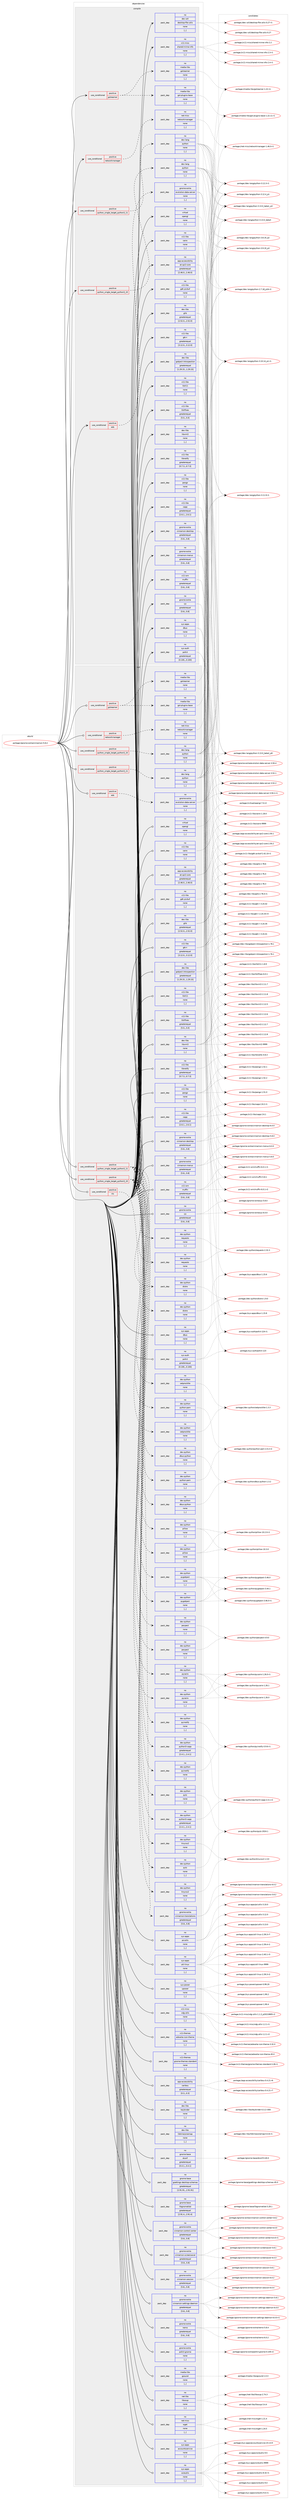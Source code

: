 digraph prolog {

# *************
# Graph options
# *************

newrank=true;
concentrate=true;
compound=true;
graph [rankdir=LR,fontname=Helvetica,fontsize=10,ranksep=1.5];#, ranksep=2.5, nodesep=0.2];
edge  [arrowhead=vee];
node  [fontname=Helvetica,fontsize=10];

# **********
# The ebuild
# **********

subgraph cluster_leftcol {
color=gray;
rank=same;
label=<<i>ebuild</i>>;
id [label="portage://gnome-extra/cinnamon-5.8.4", color=red, width=4, href="../gnome-extra/cinnamon-5.8.4.svg"];
}

# ****************
# The dependencies
# ****************

subgraph cluster_midcol {
color=gray;
label=<<i>dependencies</i>>;
subgraph cluster_compile {
fillcolor="#eeeeee";
style=filled;
label=<<i>compile</i>>;
subgraph cond63975 {
dependency233642 [label=<<TABLE BORDER="0" CELLBORDER="1" CELLSPACING="0" CELLPADDING="4"><TR><TD ROWSPAN="3" CELLPADDING="10">use_conditional</TD></TR><TR><TD>positive</TD></TR><TR><TD>eds</TD></TR></TABLE>>, shape=none, color=red];
subgraph pack168152 {
dependency233643 [label=<<TABLE BORDER="0" CELLBORDER="1" CELLSPACING="0" CELLPADDING="4" WIDTH="220"><TR><TD ROWSPAN="6" CELLPADDING="30">pack_dep</TD></TR><TR><TD WIDTH="110">no</TD></TR><TR><TD>gnome-extra</TD></TR><TR><TD>evolution-data-server</TD></TR><TR><TD>none</TD></TR><TR><TD>[,,]</TD></TR></TABLE>>, shape=none, color=blue];
}
dependency233642:e -> dependency233643:w [weight=20,style="dashed",arrowhead="vee"];
}
id:e -> dependency233642:w [weight=20,style="solid",arrowhead="vee"];
subgraph cond63976 {
dependency233644 [label=<<TABLE BORDER="0" CELLBORDER="1" CELLSPACING="0" CELLPADDING="4"><TR><TD ROWSPAN="3" CELLPADDING="10">use_conditional</TD></TR><TR><TD>positive</TD></TR><TR><TD>gstreamer</TD></TR></TABLE>>, shape=none, color=red];
subgraph pack168153 {
dependency233645 [label=<<TABLE BORDER="0" CELLBORDER="1" CELLSPACING="0" CELLPADDING="4" WIDTH="220"><TR><TD ROWSPAN="6" CELLPADDING="30">pack_dep</TD></TR><TR><TD WIDTH="110">no</TD></TR><TR><TD>media-libs</TD></TR><TR><TD>gst-plugins-base</TD></TR><TR><TD>none</TD></TR><TR><TD>[,,]</TD></TR></TABLE>>, shape=none, color=blue];
}
dependency233644:e -> dependency233645:w [weight=20,style="dashed",arrowhead="vee"];
subgraph pack168154 {
dependency233646 [label=<<TABLE BORDER="0" CELLBORDER="1" CELLSPACING="0" CELLPADDING="4" WIDTH="220"><TR><TD ROWSPAN="6" CELLPADDING="30">pack_dep</TD></TR><TR><TD WIDTH="110">no</TD></TR><TR><TD>media-libs</TD></TR><TR><TD>gstreamer</TD></TR><TR><TD>none</TD></TR><TR><TD>[,,]</TD></TR></TABLE>>, shape=none, color=blue];
}
dependency233644:e -> dependency233646:w [weight=20,style="dashed",arrowhead="vee"];
}
id:e -> dependency233644:w [weight=20,style="solid",arrowhead="vee"];
subgraph cond63977 {
dependency233647 [label=<<TABLE BORDER="0" CELLBORDER="1" CELLSPACING="0" CELLPADDING="4"><TR><TD ROWSPAN="3" CELLPADDING="10">use_conditional</TD></TR><TR><TD>positive</TD></TR><TR><TD>networkmanager</TD></TR></TABLE>>, shape=none, color=red];
subgraph pack168155 {
dependency233648 [label=<<TABLE BORDER="0" CELLBORDER="1" CELLSPACING="0" CELLPADDING="4" WIDTH="220"><TR><TD ROWSPAN="6" CELLPADDING="30">pack_dep</TD></TR><TR><TD WIDTH="110">no</TD></TR><TR><TD>net-misc</TD></TR><TR><TD>networkmanager</TD></TR><TR><TD>none</TD></TR><TR><TD>[,,]</TD></TR></TABLE>>, shape=none, color=blue];
}
dependency233647:e -> dependency233648:w [weight=20,style="dashed",arrowhead="vee"];
}
id:e -> dependency233647:w [weight=20,style="solid",arrowhead="vee"];
subgraph cond63978 {
dependency233649 [label=<<TABLE BORDER="0" CELLBORDER="1" CELLSPACING="0" CELLPADDING="4"><TR><TD ROWSPAN="3" CELLPADDING="10">use_conditional</TD></TR><TR><TD>positive</TD></TR><TR><TD>python_single_target_python3_10</TD></TR></TABLE>>, shape=none, color=red];
subgraph pack168156 {
dependency233650 [label=<<TABLE BORDER="0" CELLBORDER="1" CELLSPACING="0" CELLPADDING="4" WIDTH="220"><TR><TD ROWSPAN="6" CELLPADDING="30">pack_dep</TD></TR><TR><TD WIDTH="110">no</TD></TR><TR><TD>dev-lang</TD></TR><TR><TD>python</TD></TR><TR><TD>none</TD></TR><TR><TD>[,,]</TD></TR></TABLE>>, shape=none, color=blue];
}
dependency233649:e -> dependency233650:w [weight=20,style="dashed",arrowhead="vee"];
}
id:e -> dependency233649:w [weight=20,style="solid",arrowhead="vee"];
subgraph cond63979 {
dependency233651 [label=<<TABLE BORDER="0" CELLBORDER="1" CELLSPACING="0" CELLPADDING="4"><TR><TD ROWSPAN="3" CELLPADDING="10">use_conditional</TD></TR><TR><TD>positive</TD></TR><TR><TD>python_single_target_python3_11</TD></TR></TABLE>>, shape=none, color=red];
subgraph pack168157 {
dependency233652 [label=<<TABLE BORDER="0" CELLBORDER="1" CELLSPACING="0" CELLPADDING="4" WIDTH="220"><TR><TD ROWSPAN="6" CELLPADDING="30">pack_dep</TD></TR><TR><TD WIDTH="110">no</TD></TR><TR><TD>dev-lang</TD></TR><TR><TD>python</TD></TR><TR><TD>none</TD></TR><TR><TD>[,,]</TD></TR></TABLE>>, shape=none, color=blue];
}
dependency233651:e -> dependency233652:w [weight=20,style="dashed",arrowhead="vee"];
}
id:e -> dependency233651:w [weight=20,style="solid",arrowhead="vee"];
subgraph pack168158 {
dependency233653 [label=<<TABLE BORDER="0" CELLBORDER="1" CELLSPACING="0" CELLPADDING="4" WIDTH="220"><TR><TD ROWSPAN="6" CELLPADDING="30">pack_dep</TD></TR><TR><TD WIDTH="110">no</TD></TR><TR><TD>app-accessibility</TD></TR><TR><TD>at-spi2-core</TD></TR><TR><TD>greaterequal</TD></TR><TR><TD>[2.46.0,,,2.46.0]</TD></TR></TABLE>>, shape=none, color=blue];
}
id:e -> dependency233653:w [weight=20,style="solid",arrowhead="vee"];
subgraph pack168159 {
dependency233654 [label=<<TABLE BORDER="0" CELLBORDER="1" CELLSPACING="0" CELLPADDING="4" WIDTH="220"><TR><TD ROWSPAN="6" CELLPADDING="30">pack_dep</TD></TR><TR><TD WIDTH="110">no</TD></TR><TR><TD>dev-libs</TD></TR><TR><TD>glib</TD></TR><TR><TD>greaterequal</TD></TR><TR><TD>[2.52.0,,,2.52.0]</TD></TR></TABLE>>, shape=none, color=blue];
}
id:e -> dependency233654:w [weight=20,style="solid",arrowhead="vee"];
subgraph pack168160 {
dependency233655 [label=<<TABLE BORDER="0" CELLBORDER="1" CELLSPACING="0" CELLPADDING="4" WIDTH="220"><TR><TD ROWSPAN="6" CELLPADDING="30">pack_dep</TD></TR><TR><TD WIDTH="110">no</TD></TR><TR><TD>dev-libs</TD></TR><TR><TD>gobject-introspection</TD></TR><TR><TD>greaterequal</TD></TR><TR><TD>[1.29.15,,,1.29.15]</TD></TR></TABLE>>, shape=none, color=blue];
}
id:e -> dependency233655:w [weight=20,style="solid",arrowhead="vee"];
subgraph pack168161 {
dependency233656 [label=<<TABLE BORDER="0" CELLBORDER="1" CELLSPACING="0" CELLPADDING="4" WIDTH="220"><TR><TD ROWSPAN="6" CELLPADDING="30">pack_dep</TD></TR><TR><TD WIDTH="110">no</TD></TR><TR><TD>dev-libs</TD></TR><TR><TD>libxml2</TD></TR><TR><TD>none</TD></TR><TR><TD>[,,]</TD></TR></TABLE>>, shape=none, color=blue];
}
id:e -> dependency233656:w [weight=20,style="solid",arrowhead="vee"];
subgraph pack168162 {
dependency233657 [label=<<TABLE BORDER="0" CELLBORDER="1" CELLSPACING="0" CELLPADDING="4" WIDTH="220"><TR><TD ROWSPAN="6" CELLPADDING="30">pack_dep</TD></TR><TR><TD WIDTH="110">no</TD></TR><TR><TD>dev-util</TD></TR><TR><TD>desktop-file-utils</TD></TR><TR><TD>none</TD></TR><TR><TD>[,,]</TD></TR></TABLE>>, shape=none, color=blue];
}
id:e -> dependency233657:w [weight=20,style="solid",arrowhead="vee"];
subgraph pack168163 {
dependency233658 [label=<<TABLE BORDER="0" CELLBORDER="1" CELLSPACING="0" CELLPADDING="4" WIDTH="220"><TR><TD ROWSPAN="6" CELLPADDING="30">pack_dep</TD></TR><TR><TD WIDTH="110">no</TD></TR><TR><TD>gnome-extra</TD></TR><TR><TD>cinnamon-desktop</TD></TR><TR><TD>greaterequal</TD></TR><TR><TD>[5.8,,,5.8]</TD></TR></TABLE>>, shape=none, color=blue];
}
id:e -> dependency233658:w [weight=20,style="solid",arrowhead="vee"];
subgraph pack168164 {
dependency233659 [label=<<TABLE BORDER="0" CELLBORDER="1" CELLSPACING="0" CELLPADDING="4" WIDTH="220"><TR><TD ROWSPAN="6" CELLPADDING="30">pack_dep</TD></TR><TR><TD WIDTH="110">no</TD></TR><TR><TD>gnome-extra</TD></TR><TR><TD>cinnamon-menus</TD></TR><TR><TD>greaterequal</TD></TR><TR><TD>[5.8,,,5.8]</TD></TR></TABLE>>, shape=none, color=blue];
}
id:e -> dependency233659:w [weight=20,style="solid",arrowhead="vee"];
subgraph pack168165 {
dependency233660 [label=<<TABLE BORDER="0" CELLBORDER="1" CELLSPACING="0" CELLPADDING="4" WIDTH="220"><TR><TD ROWSPAN="6" CELLPADDING="30">pack_dep</TD></TR><TR><TD WIDTH="110">no</TD></TR><TR><TD>gnome-extra</TD></TR><TR><TD>cjs</TD></TR><TR><TD>greaterequal</TD></TR><TR><TD>[5.8,,,5.8]</TD></TR></TABLE>>, shape=none, color=blue];
}
id:e -> dependency233660:w [weight=20,style="solid",arrowhead="vee"];
subgraph pack168166 {
dependency233661 [label=<<TABLE BORDER="0" CELLBORDER="1" CELLSPACING="0" CELLPADDING="4" WIDTH="220"><TR><TD ROWSPAN="6" CELLPADDING="30">pack_dep</TD></TR><TR><TD WIDTH="110">no</TD></TR><TR><TD>sys-apps</TD></TR><TR><TD>dbus</TD></TR><TR><TD>none</TD></TR><TR><TD>[,,]</TD></TR></TABLE>>, shape=none, color=blue];
}
id:e -> dependency233661:w [weight=20,style="solid",arrowhead="vee"];
subgraph pack168167 {
dependency233662 [label=<<TABLE BORDER="0" CELLBORDER="1" CELLSPACING="0" CELLPADDING="4" WIDTH="220"><TR><TD ROWSPAN="6" CELLPADDING="30">pack_dep</TD></TR><TR><TD WIDTH="110">no</TD></TR><TR><TD>sys-auth</TD></TR><TR><TD>polkit</TD></TR><TR><TD>greaterequal</TD></TR><TR><TD>[0.100,,,0.100]</TD></TR></TABLE>>, shape=none, color=blue];
}
id:e -> dependency233662:w [weight=20,style="solid",arrowhead="vee"];
subgraph pack168168 {
dependency233663 [label=<<TABLE BORDER="0" CELLBORDER="1" CELLSPACING="0" CELLPADDING="4" WIDTH="220"><TR><TD ROWSPAN="6" CELLPADDING="30">pack_dep</TD></TR><TR><TD WIDTH="110">no</TD></TR><TR><TD>virtual</TD></TR><TR><TD>opengl</TD></TR><TR><TD>none</TD></TR><TR><TD>[,,]</TD></TR></TABLE>>, shape=none, color=blue];
}
id:e -> dependency233663:w [weight=20,style="solid",arrowhead="vee"];
subgraph pack168169 {
dependency233664 [label=<<TABLE BORDER="0" CELLBORDER="1" CELLSPACING="0" CELLPADDING="4" WIDTH="220"><TR><TD ROWSPAN="6" CELLPADDING="30">pack_dep</TD></TR><TR><TD WIDTH="110">no</TD></TR><TR><TD>x11-libs</TD></TR><TR><TD>cairo</TD></TR><TR><TD>none</TD></TR><TR><TD>[,,]</TD></TR></TABLE>>, shape=none, color=blue];
}
id:e -> dependency233664:w [weight=20,style="solid",arrowhead="vee"];
subgraph pack168170 {
dependency233665 [label=<<TABLE BORDER="0" CELLBORDER="1" CELLSPACING="0" CELLPADDING="4" WIDTH="220"><TR><TD ROWSPAN="6" CELLPADDING="30">pack_dep</TD></TR><TR><TD WIDTH="110">no</TD></TR><TR><TD>x11-libs</TD></TR><TR><TD>gdk-pixbuf</TD></TR><TR><TD>none</TD></TR><TR><TD>[,,]</TD></TR></TABLE>>, shape=none, color=blue];
}
id:e -> dependency233665:w [weight=20,style="solid",arrowhead="vee"];
subgraph pack168171 {
dependency233666 [label=<<TABLE BORDER="0" CELLBORDER="1" CELLSPACING="0" CELLPADDING="4" WIDTH="220"><TR><TD ROWSPAN="6" CELLPADDING="30">pack_dep</TD></TR><TR><TD WIDTH="110">no</TD></TR><TR><TD>x11-libs</TD></TR><TR><TD>gtk+</TD></TR><TR><TD>greaterequal</TD></TR><TR><TD>[3.12.0,,,3.12.0]</TD></TR></TABLE>>, shape=none, color=blue];
}
id:e -> dependency233666:w [weight=20,style="solid",arrowhead="vee"];
subgraph pack168172 {
dependency233667 [label=<<TABLE BORDER="0" CELLBORDER="1" CELLSPACING="0" CELLPADDING="4" WIDTH="220"><TR><TD ROWSPAN="6" CELLPADDING="30">pack_dep</TD></TR><TR><TD WIDTH="110">no</TD></TR><TR><TD>x11-libs</TD></TR><TR><TD>libX11</TD></TR><TR><TD>none</TD></TR><TR><TD>[,,]</TD></TR></TABLE>>, shape=none, color=blue];
}
id:e -> dependency233667:w [weight=20,style="solid",arrowhead="vee"];
subgraph pack168173 {
dependency233668 [label=<<TABLE BORDER="0" CELLBORDER="1" CELLSPACING="0" CELLPADDING="4" WIDTH="220"><TR><TD ROWSPAN="6" CELLPADDING="30">pack_dep</TD></TR><TR><TD WIDTH="110">no</TD></TR><TR><TD>x11-libs</TD></TR><TR><TD>libXfixes</TD></TR><TR><TD>greaterequal</TD></TR><TR><TD>[5.0,,,5.0]</TD></TR></TABLE>>, shape=none, color=blue];
}
id:e -> dependency233668:w [weight=20,style="solid",arrowhead="vee"];
subgraph pack168174 {
dependency233669 [label=<<TABLE BORDER="0" CELLBORDER="1" CELLSPACING="0" CELLPADDING="4" WIDTH="220"><TR><TD ROWSPAN="6" CELLPADDING="30">pack_dep</TD></TR><TR><TD WIDTH="110">no</TD></TR><TR><TD>x11-libs</TD></TR><TR><TD>libnotify</TD></TR><TR><TD>greaterequal</TD></TR><TR><TD>[0.7.3,,,0.7.3]</TD></TR></TABLE>>, shape=none, color=blue];
}
id:e -> dependency233669:w [weight=20,style="solid",arrowhead="vee"];
subgraph pack168175 {
dependency233670 [label=<<TABLE BORDER="0" CELLBORDER="1" CELLSPACING="0" CELLPADDING="4" WIDTH="220"><TR><TD ROWSPAN="6" CELLPADDING="30">pack_dep</TD></TR><TR><TD WIDTH="110">no</TD></TR><TR><TD>x11-libs</TD></TR><TR><TD>pango</TD></TR><TR><TD>none</TD></TR><TR><TD>[,,]</TD></TR></TABLE>>, shape=none, color=blue];
}
id:e -> dependency233670:w [weight=20,style="solid",arrowhead="vee"];
subgraph pack168176 {
dependency233671 [label=<<TABLE BORDER="0" CELLBORDER="1" CELLSPACING="0" CELLPADDING="4" WIDTH="220"><TR><TD ROWSPAN="6" CELLPADDING="30">pack_dep</TD></TR><TR><TD WIDTH="110">no</TD></TR><TR><TD>x11-libs</TD></TR><TR><TD>xapp</TD></TR><TR><TD>greaterequal</TD></TR><TR><TD>[2.6.1,,,2.6.1]</TD></TR></TABLE>>, shape=none, color=blue];
}
id:e -> dependency233671:w [weight=20,style="solid",arrowhead="vee"];
subgraph pack168177 {
dependency233672 [label=<<TABLE BORDER="0" CELLBORDER="1" CELLSPACING="0" CELLPADDING="4" WIDTH="220"><TR><TD ROWSPAN="6" CELLPADDING="30">pack_dep</TD></TR><TR><TD WIDTH="110">no</TD></TR><TR><TD>x11-misc</TD></TR><TR><TD>shared-mime-info</TD></TR><TR><TD>none</TD></TR><TR><TD>[,,]</TD></TR></TABLE>>, shape=none, color=blue];
}
id:e -> dependency233672:w [weight=20,style="solid",arrowhead="vee"];
subgraph pack168178 {
dependency233673 [label=<<TABLE BORDER="0" CELLBORDER="1" CELLSPACING="0" CELLPADDING="4" WIDTH="220"><TR><TD ROWSPAN="6" CELLPADDING="30">pack_dep</TD></TR><TR><TD WIDTH="110">no</TD></TR><TR><TD>x11-wm</TD></TR><TR><TD>muffin</TD></TR><TR><TD>greaterequal</TD></TR><TR><TD>[5.8,,,5.8]</TD></TR></TABLE>>, shape=none, color=blue];
}
id:e -> dependency233673:w [weight=20,style="solid",arrowhead="vee"];
}
subgraph cluster_compileandrun {
fillcolor="#eeeeee";
style=filled;
label=<<i>compile and run</i>>;
}
subgraph cluster_run {
fillcolor="#eeeeee";
style=filled;
label=<<i>run</i>>;
subgraph cond63980 {
dependency233674 [label=<<TABLE BORDER="0" CELLBORDER="1" CELLSPACING="0" CELLPADDING="4"><TR><TD ROWSPAN="3" CELLPADDING="10">use_conditional</TD></TR><TR><TD>positive</TD></TR><TR><TD>eds</TD></TR></TABLE>>, shape=none, color=red];
subgraph pack168179 {
dependency233675 [label=<<TABLE BORDER="0" CELLBORDER="1" CELLSPACING="0" CELLPADDING="4" WIDTH="220"><TR><TD ROWSPAN="6" CELLPADDING="30">pack_dep</TD></TR><TR><TD WIDTH="110">no</TD></TR><TR><TD>gnome-extra</TD></TR><TR><TD>evolution-data-server</TD></TR><TR><TD>none</TD></TR><TR><TD>[,,]</TD></TR></TABLE>>, shape=none, color=blue];
}
dependency233674:e -> dependency233675:w [weight=20,style="dashed",arrowhead="vee"];
}
id:e -> dependency233674:w [weight=20,style="solid",arrowhead="odot"];
subgraph cond63981 {
dependency233676 [label=<<TABLE BORDER="0" CELLBORDER="1" CELLSPACING="0" CELLPADDING="4"><TR><TD ROWSPAN="3" CELLPADDING="10">use_conditional</TD></TR><TR><TD>positive</TD></TR><TR><TD>gstreamer</TD></TR></TABLE>>, shape=none, color=red];
subgraph pack168180 {
dependency233677 [label=<<TABLE BORDER="0" CELLBORDER="1" CELLSPACING="0" CELLPADDING="4" WIDTH="220"><TR><TD ROWSPAN="6" CELLPADDING="30">pack_dep</TD></TR><TR><TD WIDTH="110">no</TD></TR><TR><TD>media-libs</TD></TR><TR><TD>gst-plugins-base</TD></TR><TR><TD>none</TD></TR><TR><TD>[,,]</TD></TR></TABLE>>, shape=none, color=blue];
}
dependency233676:e -> dependency233677:w [weight=20,style="dashed",arrowhead="vee"];
subgraph pack168181 {
dependency233678 [label=<<TABLE BORDER="0" CELLBORDER="1" CELLSPACING="0" CELLPADDING="4" WIDTH="220"><TR><TD ROWSPAN="6" CELLPADDING="30">pack_dep</TD></TR><TR><TD WIDTH="110">no</TD></TR><TR><TD>media-libs</TD></TR><TR><TD>gstreamer</TD></TR><TR><TD>none</TD></TR><TR><TD>[,,]</TD></TR></TABLE>>, shape=none, color=blue];
}
dependency233676:e -> dependency233678:w [weight=20,style="dashed",arrowhead="vee"];
}
id:e -> dependency233676:w [weight=20,style="solid",arrowhead="odot"];
subgraph cond63982 {
dependency233679 [label=<<TABLE BORDER="0" CELLBORDER="1" CELLSPACING="0" CELLPADDING="4"><TR><TD ROWSPAN="3" CELLPADDING="10">use_conditional</TD></TR><TR><TD>positive</TD></TR><TR><TD>networkmanager</TD></TR></TABLE>>, shape=none, color=red];
subgraph pack168182 {
dependency233680 [label=<<TABLE BORDER="0" CELLBORDER="1" CELLSPACING="0" CELLPADDING="4" WIDTH="220"><TR><TD ROWSPAN="6" CELLPADDING="30">pack_dep</TD></TR><TR><TD WIDTH="110">no</TD></TR><TR><TD>net-misc</TD></TR><TR><TD>networkmanager</TD></TR><TR><TD>none</TD></TR><TR><TD>[,,]</TD></TR></TABLE>>, shape=none, color=blue];
}
dependency233679:e -> dependency233680:w [weight=20,style="dashed",arrowhead="vee"];
}
id:e -> dependency233679:w [weight=20,style="solid",arrowhead="odot"];
subgraph cond63983 {
dependency233681 [label=<<TABLE BORDER="0" CELLBORDER="1" CELLSPACING="0" CELLPADDING="4"><TR><TD ROWSPAN="3" CELLPADDING="10">use_conditional</TD></TR><TR><TD>positive</TD></TR><TR><TD>nls</TD></TR></TABLE>>, shape=none, color=red];
subgraph pack168183 {
dependency233682 [label=<<TABLE BORDER="0" CELLBORDER="1" CELLSPACING="0" CELLPADDING="4" WIDTH="220"><TR><TD ROWSPAN="6" CELLPADDING="30">pack_dep</TD></TR><TR><TD WIDTH="110">no</TD></TR><TR><TD>gnome-extra</TD></TR><TR><TD>cinnamon-translations</TD></TR><TR><TD>greaterequal</TD></TR><TR><TD>[5.8,,,5.8]</TD></TR></TABLE>>, shape=none, color=blue];
}
dependency233681:e -> dependency233682:w [weight=20,style="dashed",arrowhead="vee"];
}
id:e -> dependency233681:w [weight=20,style="solid",arrowhead="odot"];
subgraph cond63984 {
dependency233683 [label=<<TABLE BORDER="0" CELLBORDER="1" CELLSPACING="0" CELLPADDING="4"><TR><TD ROWSPAN="3" CELLPADDING="10">use_conditional</TD></TR><TR><TD>positive</TD></TR><TR><TD>python_single_target_python3_10</TD></TR></TABLE>>, shape=none, color=red];
subgraph pack168184 {
dependency233684 [label=<<TABLE BORDER="0" CELLBORDER="1" CELLSPACING="0" CELLPADDING="4" WIDTH="220"><TR><TD ROWSPAN="6" CELLPADDING="30">pack_dep</TD></TR><TR><TD WIDTH="110">no</TD></TR><TR><TD>dev-lang</TD></TR><TR><TD>python</TD></TR><TR><TD>none</TD></TR><TR><TD>[,,]</TD></TR></TABLE>>, shape=none, color=blue];
}
dependency233683:e -> dependency233684:w [weight=20,style="dashed",arrowhead="vee"];
}
id:e -> dependency233683:w [weight=20,style="solid",arrowhead="odot"];
subgraph cond63985 {
dependency233685 [label=<<TABLE BORDER="0" CELLBORDER="1" CELLSPACING="0" CELLPADDING="4"><TR><TD ROWSPAN="3" CELLPADDING="10">use_conditional</TD></TR><TR><TD>positive</TD></TR><TR><TD>python_single_target_python3_10</TD></TR></TABLE>>, shape=none, color=red];
subgraph pack168185 {
dependency233686 [label=<<TABLE BORDER="0" CELLBORDER="1" CELLSPACING="0" CELLPADDING="4" WIDTH="220"><TR><TD ROWSPAN="6" CELLPADDING="30">pack_dep</TD></TR><TR><TD WIDTH="110">no</TD></TR><TR><TD>dev-python</TD></TR><TR><TD>dbus-python</TD></TR><TR><TD>none</TD></TR><TR><TD>[,,]</TD></TR></TABLE>>, shape=none, color=blue];
}
dependency233685:e -> dependency233686:w [weight=20,style="dashed",arrowhead="vee"];
subgraph pack168186 {
dependency233687 [label=<<TABLE BORDER="0" CELLBORDER="1" CELLSPACING="0" CELLPADDING="4" WIDTH="220"><TR><TD ROWSPAN="6" CELLPADDING="30">pack_dep</TD></TR><TR><TD WIDTH="110">no</TD></TR><TR><TD>dev-python</TD></TR><TR><TD>distro</TD></TR><TR><TD>none</TD></TR><TR><TD>[,,]</TD></TR></TABLE>>, shape=none, color=blue];
}
dependency233685:e -> dependency233687:w [weight=20,style="dashed",arrowhead="vee"];
subgraph pack168187 {
dependency233688 [label=<<TABLE BORDER="0" CELLBORDER="1" CELLSPACING="0" CELLPADDING="4" WIDTH="220"><TR><TD ROWSPAN="6" CELLPADDING="30">pack_dep</TD></TR><TR><TD WIDTH="110">no</TD></TR><TR><TD>dev-python</TD></TR><TR><TD>pexpect</TD></TR><TR><TD>none</TD></TR><TR><TD>[,,]</TD></TR></TABLE>>, shape=none, color=blue];
}
dependency233685:e -> dependency233688:w [weight=20,style="dashed",arrowhead="vee"];
subgraph pack168188 {
dependency233689 [label=<<TABLE BORDER="0" CELLBORDER="1" CELLSPACING="0" CELLPADDING="4" WIDTH="220"><TR><TD ROWSPAN="6" CELLPADDING="30">pack_dep</TD></TR><TR><TD WIDTH="110">no</TD></TR><TR><TD>dev-python</TD></TR><TR><TD>pillow</TD></TR><TR><TD>none</TD></TR><TR><TD>[,,]</TD></TR></TABLE>>, shape=none, color=blue];
}
dependency233685:e -> dependency233689:w [weight=20,style="dashed",arrowhead="vee"];
subgraph pack168189 {
dependency233690 [label=<<TABLE BORDER="0" CELLBORDER="1" CELLSPACING="0" CELLPADDING="4" WIDTH="220"><TR><TD ROWSPAN="6" CELLPADDING="30">pack_dep</TD></TR><TR><TD WIDTH="110">no</TD></TR><TR><TD>dev-python</TD></TR><TR><TD>pycairo</TD></TR><TR><TD>none</TD></TR><TR><TD>[,,]</TD></TR></TABLE>>, shape=none, color=blue];
}
dependency233685:e -> dependency233690:w [weight=20,style="dashed",arrowhead="vee"];
subgraph pack168190 {
dependency233691 [label=<<TABLE BORDER="0" CELLBORDER="1" CELLSPACING="0" CELLPADDING="4" WIDTH="220"><TR><TD ROWSPAN="6" CELLPADDING="30">pack_dep</TD></TR><TR><TD WIDTH="110">no</TD></TR><TR><TD>dev-python</TD></TR><TR><TD>pygobject</TD></TR><TR><TD>none</TD></TR><TR><TD>[,,]</TD></TR></TABLE>>, shape=none, color=blue];
}
dependency233685:e -> dependency233691:w [weight=20,style="dashed",arrowhead="vee"];
subgraph pack168191 {
dependency233692 [label=<<TABLE BORDER="0" CELLBORDER="1" CELLSPACING="0" CELLPADDING="4" WIDTH="220"><TR><TD ROWSPAN="6" CELLPADDING="30">pack_dep</TD></TR><TR><TD WIDTH="110">no</TD></TR><TR><TD>dev-python</TD></TR><TR><TD>pyinotify</TD></TR><TR><TD>none</TD></TR><TR><TD>[,,]</TD></TR></TABLE>>, shape=none, color=blue];
}
dependency233685:e -> dependency233692:w [weight=20,style="dashed",arrowhead="vee"];
subgraph pack168192 {
dependency233693 [label=<<TABLE BORDER="0" CELLBORDER="1" CELLSPACING="0" CELLPADDING="4" WIDTH="220"><TR><TD ROWSPAN="6" CELLPADDING="30">pack_dep</TD></TR><TR><TD WIDTH="110">no</TD></TR><TR><TD>dev-python</TD></TR><TR><TD>python-pam</TD></TR><TR><TD>none</TD></TR><TR><TD>[,,]</TD></TR></TABLE>>, shape=none, color=blue];
}
dependency233685:e -> dependency233693:w [weight=20,style="dashed",arrowhead="vee"];
subgraph pack168193 {
dependency233694 [label=<<TABLE BORDER="0" CELLBORDER="1" CELLSPACING="0" CELLPADDING="4" WIDTH="220"><TR><TD ROWSPAN="6" CELLPADDING="30">pack_dep</TD></TR><TR><TD WIDTH="110">no</TD></TR><TR><TD>dev-python</TD></TR><TR><TD>pytz</TD></TR><TR><TD>none</TD></TR><TR><TD>[,,]</TD></TR></TABLE>>, shape=none, color=blue];
}
dependency233685:e -> dependency233694:w [weight=20,style="dashed",arrowhead="vee"];
subgraph pack168194 {
dependency233695 [label=<<TABLE BORDER="0" CELLBORDER="1" CELLSPACING="0" CELLPADDING="4" WIDTH="220"><TR><TD ROWSPAN="6" CELLPADDING="30">pack_dep</TD></TR><TR><TD WIDTH="110">no</TD></TR><TR><TD>dev-python</TD></TR><TR><TD>requests</TD></TR><TR><TD>none</TD></TR><TR><TD>[,,]</TD></TR></TABLE>>, shape=none, color=blue];
}
dependency233685:e -> dependency233695:w [weight=20,style="dashed",arrowhead="vee"];
subgraph pack168195 {
dependency233696 [label=<<TABLE BORDER="0" CELLBORDER="1" CELLSPACING="0" CELLPADDING="4" WIDTH="220"><TR><TD ROWSPAN="6" CELLPADDING="30">pack_dep</TD></TR><TR><TD WIDTH="110">no</TD></TR><TR><TD>dev-python</TD></TR><TR><TD>setproctitle</TD></TR><TR><TD>none</TD></TR><TR><TD>[,,]</TD></TR></TABLE>>, shape=none, color=blue];
}
dependency233685:e -> dependency233696:w [weight=20,style="dashed",arrowhead="vee"];
subgraph pack168196 {
dependency233697 [label=<<TABLE BORDER="0" CELLBORDER="1" CELLSPACING="0" CELLPADDING="4" WIDTH="220"><TR><TD ROWSPAN="6" CELLPADDING="30">pack_dep</TD></TR><TR><TD WIDTH="110">no</TD></TR><TR><TD>dev-python</TD></TR><TR><TD>tinycss2</TD></TR><TR><TD>none</TD></TR><TR><TD>[,,]</TD></TR></TABLE>>, shape=none, color=blue];
}
dependency233685:e -> dependency233697:w [weight=20,style="dashed",arrowhead="vee"];
subgraph pack168197 {
dependency233698 [label=<<TABLE BORDER="0" CELLBORDER="1" CELLSPACING="0" CELLPADDING="4" WIDTH="220"><TR><TD ROWSPAN="6" CELLPADDING="30">pack_dep</TD></TR><TR><TD WIDTH="110">no</TD></TR><TR><TD>dev-python</TD></TR><TR><TD>python3-xapp</TD></TR><TR><TD>greaterequal</TD></TR><TR><TD>[2.4.1,,,2.4.1]</TD></TR></TABLE>>, shape=none, color=blue];
}
dependency233685:e -> dependency233698:w [weight=20,style="dashed",arrowhead="vee"];
}
id:e -> dependency233685:w [weight=20,style="solid",arrowhead="odot"];
subgraph cond63986 {
dependency233699 [label=<<TABLE BORDER="0" CELLBORDER="1" CELLSPACING="0" CELLPADDING="4"><TR><TD ROWSPAN="3" CELLPADDING="10">use_conditional</TD></TR><TR><TD>positive</TD></TR><TR><TD>python_single_target_python3_11</TD></TR></TABLE>>, shape=none, color=red];
subgraph pack168198 {
dependency233700 [label=<<TABLE BORDER="0" CELLBORDER="1" CELLSPACING="0" CELLPADDING="4" WIDTH="220"><TR><TD ROWSPAN="6" CELLPADDING="30">pack_dep</TD></TR><TR><TD WIDTH="110">no</TD></TR><TR><TD>dev-lang</TD></TR><TR><TD>python</TD></TR><TR><TD>none</TD></TR><TR><TD>[,,]</TD></TR></TABLE>>, shape=none, color=blue];
}
dependency233699:e -> dependency233700:w [weight=20,style="dashed",arrowhead="vee"];
}
id:e -> dependency233699:w [weight=20,style="solid",arrowhead="odot"];
subgraph cond63987 {
dependency233701 [label=<<TABLE BORDER="0" CELLBORDER="1" CELLSPACING="0" CELLPADDING="4"><TR><TD ROWSPAN="3" CELLPADDING="10">use_conditional</TD></TR><TR><TD>positive</TD></TR><TR><TD>python_single_target_python3_11</TD></TR></TABLE>>, shape=none, color=red];
subgraph pack168199 {
dependency233702 [label=<<TABLE BORDER="0" CELLBORDER="1" CELLSPACING="0" CELLPADDING="4" WIDTH="220"><TR><TD ROWSPAN="6" CELLPADDING="30">pack_dep</TD></TR><TR><TD WIDTH="110">no</TD></TR><TR><TD>dev-python</TD></TR><TR><TD>dbus-python</TD></TR><TR><TD>none</TD></TR><TR><TD>[,,]</TD></TR></TABLE>>, shape=none, color=blue];
}
dependency233701:e -> dependency233702:w [weight=20,style="dashed",arrowhead="vee"];
subgraph pack168200 {
dependency233703 [label=<<TABLE BORDER="0" CELLBORDER="1" CELLSPACING="0" CELLPADDING="4" WIDTH="220"><TR><TD ROWSPAN="6" CELLPADDING="30">pack_dep</TD></TR><TR><TD WIDTH="110">no</TD></TR><TR><TD>dev-python</TD></TR><TR><TD>distro</TD></TR><TR><TD>none</TD></TR><TR><TD>[,,]</TD></TR></TABLE>>, shape=none, color=blue];
}
dependency233701:e -> dependency233703:w [weight=20,style="dashed",arrowhead="vee"];
subgraph pack168201 {
dependency233704 [label=<<TABLE BORDER="0" CELLBORDER="1" CELLSPACING="0" CELLPADDING="4" WIDTH="220"><TR><TD ROWSPAN="6" CELLPADDING="30">pack_dep</TD></TR><TR><TD WIDTH="110">no</TD></TR><TR><TD>dev-python</TD></TR><TR><TD>pexpect</TD></TR><TR><TD>none</TD></TR><TR><TD>[,,]</TD></TR></TABLE>>, shape=none, color=blue];
}
dependency233701:e -> dependency233704:w [weight=20,style="dashed",arrowhead="vee"];
subgraph pack168202 {
dependency233705 [label=<<TABLE BORDER="0" CELLBORDER="1" CELLSPACING="0" CELLPADDING="4" WIDTH="220"><TR><TD ROWSPAN="6" CELLPADDING="30">pack_dep</TD></TR><TR><TD WIDTH="110">no</TD></TR><TR><TD>dev-python</TD></TR><TR><TD>pillow</TD></TR><TR><TD>none</TD></TR><TR><TD>[,,]</TD></TR></TABLE>>, shape=none, color=blue];
}
dependency233701:e -> dependency233705:w [weight=20,style="dashed",arrowhead="vee"];
subgraph pack168203 {
dependency233706 [label=<<TABLE BORDER="0" CELLBORDER="1" CELLSPACING="0" CELLPADDING="4" WIDTH="220"><TR><TD ROWSPAN="6" CELLPADDING="30">pack_dep</TD></TR><TR><TD WIDTH="110">no</TD></TR><TR><TD>dev-python</TD></TR><TR><TD>pycairo</TD></TR><TR><TD>none</TD></TR><TR><TD>[,,]</TD></TR></TABLE>>, shape=none, color=blue];
}
dependency233701:e -> dependency233706:w [weight=20,style="dashed",arrowhead="vee"];
subgraph pack168204 {
dependency233707 [label=<<TABLE BORDER="0" CELLBORDER="1" CELLSPACING="0" CELLPADDING="4" WIDTH="220"><TR><TD ROWSPAN="6" CELLPADDING="30">pack_dep</TD></TR><TR><TD WIDTH="110">no</TD></TR><TR><TD>dev-python</TD></TR><TR><TD>pygobject</TD></TR><TR><TD>none</TD></TR><TR><TD>[,,]</TD></TR></TABLE>>, shape=none, color=blue];
}
dependency233701:e -> dependency233707:w [weight=20,style="dashed",arrowhead="vee"];
subgraph pack168205 {
dependency233708 [label=<<TABLE BORDER="0" CELLBORDER="1" CELLSPACING="0" CELLPADDING="4" WIDTH="220"><TR><TD ROWSPAN="6" CELLPADDING="30">pack_dep</TD></TR><TR><TD WIDTH="110">no</TD></TR><TR><TD>dev-python</TD></TR><TR><TD>pyinotify</TD></TR><TR><TD>none</TD></TR><TR><TD>[,,]</TD></TR></TABLE>>, shape=none, color=blue];
}
dependency233701:e -> dependency233708:w [weight=20,style="dashed",arrowhead="vee"];
subgraph pack168206 {
dependency233709 [label=<<TABLE BORDER="0" CELLBORDER="1" CELLSPACING="0" CELLPADDING="4" WIDTH="220"><TR><TD ROWSPAN="6" CELLPADDING="30">pack_dep</TD></TR><TR><TD WIDTH="110">no</TD></TR><TR><TD>dev-python</TD></TR><TR><TD>python-pam</TD></TR><TR><TD>none</TD></TR><TR><TD>[,,]</TD></TR></TABLE>>, shape=none, color=blue];
}
dependency233701:e -> dependency233709:w [weight=20,style="dashed",arrowhead="vee"];
subgraph pack168207 {
dependency233710 [label=<<TABLE BORDER="0" CELLBORDER="1" CELLSPACING="0" CELLPADDING="4" WIDTH="220"><TR><TD ROWSPAN="6" CELLPADDING="30">pack_dep</TD></TR><TR><TD WIDTH="110">no</TD></TR><TR><TD>dev-python</TD></TR><TR><TD>pytz</TD></TR><TR><TD>none</TD></TR><TR><TD>[,,]</TD></TR></TABLE>>, shape=none, color=blue];
}
dependency233701:e -> dependency233710:w [weight=20,style="dashed",arrowhead="vee"];
subgraph pack168208 {
dependency233711 [label=<<TABLE BORDER="0" CELLBORDER="1" CELLSPACING="0" CELLPADDING="4" WIDTH="220"><TR><TD ROWSPAN="6" CELLPADDING="30">pack_dep</TD></TR><TR><TD WIDTH="110">no</TD></TR><TR><TD>dev-python</TD></TR><TR><TD>requests</TD></TR><TR><TD>none</TD></TR><TR><TD>[,,]</TD></TR></TABLE>>, shape=none, color=blue];
}
dependency233701:e -> dependency233711:w [weight=20,style="dashed",arrowhead="vee"];
subgraph pack168209 {
dependency233712 [label=<<TABLE BORDER="0" CELLBORDER="1" CELLSPACING="0" CELLPADDING="4" WIDTH="220"><TR><TD ROWSPAN="6" CELLPADDING="30">pack_dep</TD></TR><TR><TD WIDTH="110">no</TD></TR><TR><TD>dev-python</TD></TR><TR><TD>setproctitle</TD></TR><TR><TD>none</TD></TR><TR><TD>[,,]</TD></TR></TABLE>>, shape=none, color=blue];
}
dependency233701:e -> dependency233712:w [weight=20,style="dashed",arrowhead="vee"];
subgraph pack168210 {
dependency233713 [label=<<TABLE BORDER="0" CELLBORDER="1" CELLSPACING="0" CELLPADDING="4" WIDTH="220"><TR><TD ROWSPAN="6" CELLPADDING="30">pack_dep</TD></TR><TR><TD WIDTH="110">no</TD></TR><TR><TD>dev-python</TD></TR><TR><TD>tinycss2</TD></TR><TR><TD>none</TD></TR><TR><TD>[,,]</TD></TR></TABLE>>, shape=none, color=blue];
}
dependency233701:e -> dependency233713:w [weight=20,style="dashed",arrowhead="vee"];
subgraph pack168211 {
dependency233714 [label=<<TABLE BORDER="0" CELLBORDER="1" CELLSPACING="0" CELLPADDING="4" WIDTH="220"><TR><TD ROWSPAN="6" CELLPADDING="30">pack_dep</TD></TR><TR><TD WIDTH="110">no</TD></TR><TR><TD>dev-python</TD></TR><TR><TD>python3-xapp</TD></TR><TR><TD>greaterequal</TD></TR><TR><TD>[2.4.1,,,2.4.1]</TD></TR></TABLE>>, shape=none, color=blue];
}
dependency233701:e -> dependency233714:w [weight=20,style="dashed",arrowhead="vee"];
}
id:e -> dependency233701:w [weight=20,style="solid",arrowhead="odot"];
subgraph pack168212 {
dependency233715 [label=<<TABLE BORDER="0" CELLBORDER="1" CELLSPACING="0" CELLPADDING="4" WIDTH="220"><TR><TD ROWSPAN="6" CELLPADDING="30">pack_dep</TD></TR><TR><TD WIDTH="110">no</TD></TR><TR><TD>app-accessibility</TD></TR><TR><TD>at-spi2-core</TD></TR><TR><TD>greaterequal</TD></TR><TR><TD>[2.46.0,,,2.46.0]</TD></TR></TABLE>>, shape=none, color=blue];
}
id:e -> dependency233715:w [weight=20,style="solid",arrowhead="odot"];
subgraph pack168213 {
dependency233716 [label=<<TABLE BORDER="0" CELLBORDER="1" CELLSPACING="0" CELLPADDING="4" WIDTH="220"><TR><TD ROWSPAN="6" CELLPADDING="30">pack_dep</TD></TR><TR><TD WIDTH="110">no</TD></TR><TR><TD>app-accessibility</TD></TR><TR><TD>caribou</TD></TR><TR><TD>greaterequal</TD></TR><TR><TD>[0.3,,,0.3]</TD></TR></TABLE>>, shape=none, color=blue];
}
id:e -> dependency233716:w [weight=20,style="solid",arrowhead="odot"];
subgraph pack168214 {
dependency233717 [label=<<TABLE BORDER="0" CELLBORDER="1" CELLSPACING="0" CELLPADDING="4" WIDTH="220"><TR><TD ROWSPAN="6" CELLPADDING="30">pack_dep</TD></TR><TR><TD WIDTH="110">no</TD></TR><TR><TD>dev-libs</TD></TR><TR><TD>glib</TD></TR><TR><TD>greaterequal</TD></TR><TR><TD>[2.52.0,,,2.52.0]</TD></TR></TABLE>>, shape=none, color=blue];
}
id:e -> dependency233717:w [weight=20,style="solid",arrowhead="odot"];
subgraph pack168215 {
dependency233718 [label=<<TABLE BORDER="0" CELLBORDER="1" CELLSPACING="0" CELLPADDING="4" WIDTH="220"><TR><TD ROWSPAN="6" CELLPADDING="30">pack_dep</TD></TR><TR><TD WIDTH="110">no</TD></TR><TR><TD>dev-libs</TD></TR><TR><TD>gobject-introspection</TD></TR><TR><TD>greaterequal</TD></TR><TR><TD>[1.29.15,,,1.29.15]</TD></TR></TABLE>>, shape=none, color=blue];
}
id:e -> dependency233718:w [weight=20,style="solid",arrowhead="odot"];
subgraph pack168216 {
dependency233719 [label=<<TABLE BORDER="0" CELLBORDER="1" CELLSPACING="0" CELLPADDING="4" WIDTH="220"><TR><TD ROWSPAN="6" CELLPADDING="30">pack_dep</TD></TR><TR><TD WIDTH="110">no</TD></TR><TR><TD>dev-libs</TD></TR><TR><TD>keybinder</TD></TR><TR><TD>none</TD></TR><TR><TD>[,,]</TD></TR></TABLE>>, shape=none, color=blue];
}
id:e -> dependency233719:w [weight=20,style="solid",arrowhead="odot"];
subgraph pack168217 {
dependency233720 [label=<<TABLE BORDER="0" CELLBORDER="1" CELLSPACING="0" CELLPADDING="4" WIDTH="220"><TR><TD ROWSPAN="6" CELLPADDING="30">pack_dep</TD></TR><TR><TD WIDTH="110">no</TD></TR><TR><TD>dev-libs</TD></TR><TR><TD>libtimezonemap</TD></TR><TR><TD>none</TD></TR><TR><TD>[,,]</TD></TR></TABLE>>, shape=none, color=blue];
}
id:e -> dependency233720:w [weight=20,style="solid",arrowhead="odot"];
subgraph pack168218 {
dependency233721 [label=<<TABLE BORDER="0" CELLBORDER="1" CELLSPACING="0" CELLPADDING="4" WIDTH="220"><TR><TD ROWSPAN="6" CELLPADDING="30">pack_dep</TD></TR><TR><TD WIDTH="110">no</TD></TR><TR><TD>dev-libs</TD></TR><TR><TD>libxml2</TD></TR><TR><TD>none</TD></TR><TR><TD>[,,]</TD></TR></TABLE>>, shape=none, color=blue];
}
id:e -> dependency233721:w [weight=20,style="solid",arrowhead="odot"];
subgraph pack168219 {
dependency233722 [label=<<TABLE BORDER="0" CELLBORDER="1" CELLSPACING="0" CELLPADDING="4" WIDTH="220"><TR><TD ROWSPAN="6" CELLPADDING="30">pack_dep</TD></TR><TR><TD WIDTH="110">no</TD></TR><TR><TD>gnome-base</TD></TR><TR><TD>dconf</TD></TR><TR><TD>greaterequal</TD></TR><TR><TD>[0.4.1,,,0.4.1]</TD></TR></TABLE>>, shape=none, color=blue];
}
id:e -> dependency233722:w [weight=20,style="solid",arrowhead="odot"];
subgraph pack168220 {
dependency233723 [label=<<TABLE BORDER="0" CELLBORDER="1" CELLSPACING="0" CELLPADDING="4" WIDTH="220"><TR><TD ROWSPAN="6" CELLPADDING="30">pack_dep</TD></TR><TR><TD WIDTH="110">no</TD></TR><TR><TD>gnome-base</TD></TR><TR><TD>gsettings-desktop-schemas</TD></TR><TR><TD>greaterequal</TD></TR><TR><TD>[2.91.91,,,2.91.91]</TD></TR></TABLE>>, shape=none, color=blue];
}
id:e -> dependency233723:w [weight=20,style="solid",arrowhead="odot"];
subgraph pack168221 {
dependency233724 [label=<<TABLE BORDER="0" CELLBORDER="1" CELLSPACING="0" CELLPADDING="4" WIDTH="220"><TR><TD ROWSPAN="6" CELLPADDING="30">pack_dep</TD></TR><TR><TD WIDTH="110">no</TD></TR><TR><TD>gnome-base</TD></TR><TR><TD>libgnomekbd</TD></TR><TR><TD>greaterequal</TD></TR><TR><TD>[2.91.4,,,2.91.4]</TD></TR></TABLE>>, shape=none, color=blue];
}
id:e -> dependency233724:w [weight=20,style="solid",arrowhead="odot"];
subgraph pack168222 {
dependency233725 [label=<<TABLE BORDER="0" CELLBORDER="1" CELLSPACING="0" CELLPADDING="4" WIDTH="220"><TR><TD ROWSPAN="6" CELLPADDING="30">pack_dep</TD></TR><TR><TD WIDTH="110">no</TD></TR><TR><TD>gnome-extra</TD></TR><TR><TD>cinnamon-control-center</TD></TR><TR><TD>greaterequal</TD></TR><TR><TD>[5.8,,,5.8]</TD></TR></TABLE>>, shape=none, color=blue];
}
id:e -> dependency233725:w [weight=20,style="solid",arrowhead="odot"];
subgraph pack168223 {
dependency233726 [label=<<TABLE BORDER="0" CELLBORDER="1" CELLSPACING="0" CELLPADDING="4" WIDTH="220"><TR><TD ROWSPAN="6" CELLPADDING="30">pack_dep</TD></TR><TR><TD WIDTH="110">no</TD></TR><TR><TD>gnome-extra</TD></TR><TR><TD>cinnamon-desktop</TD></TR><TR><TD>greaterequal</TD></TR><TR><TD>[5.8,,,5.8]</TD></TR></TABLE>>, shape=none, color=blue];
}
id:e -> dependency233726:w [weight=20,style="solid",arrowhead="odot"];
subgraph pack168224 {
dependency233727 [label=<<TABLE BORDER="0" CELLBORDER="1" CELLSPACING="0" CELLPADDING="4" WIDTH="220"><TR><TD ROWSPAN="6" CELLPADDING="30">pack_dep</TD></TR><TR><TD WIDTH="110">no</TD></TR><TR><TD>gnome-extra</TD></TR><TR><TD>cinnamon-menus</TD></TR><TR><TD>greaterequal</TD></TR><TR><TD>[5.8,,,5.8]</TD></TR></TABLE>>, shape=none, color=blue];
}
id:e -> dependency233727:w [weight=20,style="solid",arrowhead="odot"];
subgraph pack168225 {
dependency233728 [label=<<TABLE BORDER="0" CELLBORDER="1" CELLSPACING="0" CELLPADDING="4" WIDTH="220"><TR><TD ROWSPAN="6" CELLPADDING="30">pack_dep</TD></TR><TR><TD WIDTH="110">no</TD></TR><TR><TD>gnome-extra</TD></TR><TR><TD>cinnamon-screensaver</TD></TR><TR><TD>greaterequal</TD></TR><TR><TD>[5.8,,,5.8]</TD></TR></TABLE>>, shape=none, color=blue];
}
id:e -> dependency233728:w [weight=20,style="solid",arrowhead="odot"];
subgraph pack168226 {
dependency233729 [label=<<TABLE BORDER="0" CELLBORDER="1" CELLSPACING="0" CELLPADDING="4" WIDTH="220"><TR><TD ROWSPAN="6" CELLPADDING="30">pack_dep</TD></TR><TR><TD WIDTH="110">no</TD></TR><TR><TD>gnome-extra</TD></TR><TR><TD>cinnamon-session</TD></TR><TR><TD>greaterequal</TD></TR><TR><TD>[5.8,,,5.8]</TD></TR></TABLE>>, shape=none, color=blue];
}
id:e -> dependency233729:w [weight=20,style="solid",arrowhead="odot"];
subgraph pack168227 {
dependency233730 [label=<<TABLE BORDER="0" CELLBORDER="1" CELLSPACING="0" CELLPADDING="4" WIDTH="220"><TR><TD ROWSPAN="6" CELLPADDING="30">pack_dep</TD></TR><TR><TD WIDTH="110">no</TD></TR><TR><TD>gnome-extra</TD></TR><TR><TD>cinnamon-settings-daemon</TD></TR><TR><TD>greaterequal</TD></TR><TR><TD>[5.8,,,5.8]</TD></TR></TABLE>>, shape=none, color=blue];
}
id:e -> dependency233730:w [weight=20,style="solid",arrowhead="odot"];
subgraph pack168228 {
dependency233731 [label=<<TABLE BORDER="0" CELLBORDER="1" CELLSPACING="0" CELLPADDING="4" WIDTH="220"><TR><TD ROWSPAN="6" CELLPADDING="30">pack_dep</TD></TR><TR><TD WIDTH="110">no</TD></TR><TR><TD>gnome-extra</TD></TR><TR><TD>cjs</TD></TR><TR><TD>greaterequal</TD></TR><TR><TD>[5.8,,,5.8]</TD></TR></TABLE>>, shape=none, color=blue];
}
id:e -> dependency233731:w [weight=20,style="solid",arrowhead="odot"];
subgraph pack168229 {
dependency233732 [label=<<TABLE BORDER="0" CELLBORDER="1" CELLSPACING="0" CELLPADDING="4" WIDTH="220"><TR><TD ROWSPAN="6" CELLPADDING="30">pack_dep</TD></TR><TR><TD WIDTH="110">no</TD></TR><TR><TD>gnome-extra</TD></TR><TR><TD>nemo</TD></TR><TR><TD>greaterequal</TD></TR><TR><TD>[5.8,,,5.8]</TD></TR></TABLE>>, shape=none, color=blue];
}
id:e -> dependency233732:w [weight=20,style="solid",arrowhead="odot"];
subgraph pack168230 {
dependency233733 [label=<<TABLE BORDER="0" CELLBORDER="1" CELLSPACING="0" CELLPADDING="4" WIDTH="220"><TR><TD ROWSPAN="6" CELLPADDING="30">pack_dep</TD></TR><TR><TD WIDTH="110">no</TD></TR><TR><TD>gnome-extra</TD></TR><TR><TD>polkit-gnome</TD></TR><TR><TD>none</TD></TR><TR><TD>[,,]</TD></TR></TABLE>>, shape=none, color=blue];
}
id:e -> dependency233733:w [weight=20,style="solid",arrowhead="odot"];
subgraph pack168231 {
dependency233734 [label=<<TABLE BORDER="0" CELLBORDER="1" CELLSPACING="0" CELLPADDING="4" WIDTH="220"><TR><TD ROWSPAN="6" CELLPADDING="30">pack_dep</TD></TR><TR><TD WIDTH="110">no</TD></TR><TR><TD>media-libs</TD></TR><TR><TD>gsound</TD></TR><TR><TD>none</TD></TR><TR><TD>[,,]</TD></TR></TABLE>>, shape=none, color=blue];
}
id:e -> dependency233734:w [weight=20,style="solid",arrowhead="odot"];
subgraph pack168232 {
dependency233735 [label=<<TABLE BORDER="0" CELLBORDER="1" CELLSPACING="0" CELLPADDING="4" WIDTH="220"><TR><TD ROWSPAN="6" CELLPADDING="30">pack_dep</TD></TR><TR><TD WIDTH="110">no</TD></TR><TR><TD>net-libs</TD></TR><TR><TD>libsoup</TD></TR><TR><TD>none</TD></TR><TR><TD>[,,]</TD></TR></TABLE>>, shape=none, color=blue];
}
id:e -> dependency233735:w [weight=20,style="solid",arrowhead="odot"];
subgraph pack168233 {
dependency233736 [label=<<TABLE BORDER="0" CELLBORDER="1" CELLSPACING="0" CELLPADDING="4" WIDTH="220"><TR><TD ROWSPAN="6" CELLPADDING="30">pack_dep</TD></TR><TR><TD WIDTH="110">no</TD></TR><TR><TD>net-misc</TD></TR><TR><TD>wget</TD></TR><TR><TD>none</TD></TR><TR><TD>[,,]</TD></TR></TABLE>>, shape=none, color=blue];
}
id:e -> dependency233736:w [weight=20,style="solid",arrowhead="odot"];
subgraph pack168234 {
dependency233737 [label=<<TABLE BORDER="0" CELLBORDER="1" CELLSPACING="0" CELLPADDING="4" WIDTH="220"><TR><TD ROWSPAN="6" CELLPADDING="30">pack_dep</TD></TR><TR><TD WIDTH="110">no</TD></TR><TR><TD>sys-apps</TD></TR><TR><TD>accountsservice</TD></TR><TR><TD>none</TD></TR><TR><TD>[,,]</TD></TR></TABLE>>, shape=none, color=blue];
}
id:e -> dependency233737:w [weight=20,style="solid",arrowhead="odot"];
subgraph pack168235 {
dependency233738 [label=<<TABLE BORDER="0" CELLBORDER="1" CELLSPACING="0" CELLPADDING="4" WIDTH="220"><TR><TD ROWSPAN="6" CELLPADDING="30">pack_dep</TD></TR><TR><TD WIDTH="110">no</TD></TR><TR><TD>sys-apps</TD></TR><TR><TD>coreutils</TD></TR><TR><TD>none</TD></TR><TR><TD>[,,]</TD></TR></TABLE>>, shape=none, color=blue];
}
id:e -> dependency233738:w [weight=20,style="solid",arrowhead="odot"];
subgraph pack168236 {
dependency233739 [label=<<TABLE BORDER="0" CELLBORDER="1" CELLSPACING="0" CELLPADDING="4" WIDTH="220"><TR><TD ROWSPAN="6" CELLPADDING="30">pack_dep</TD></TR><TR><TD WIDTH="110">no</TD></TR><TR><TD>sys-apps</TD></TR><TR><TD>dbus</TD></TR><TR><TD>none</TD></TR><TR><TD>[,,]</TD></TR></TABLE>>, shape=none, color=blue];
}
id:e -> dependency233739:w [weight=20,style="solid",arrowhead="odot"];
subgraph pack168237 {
dependency233740 [label=<<TABLE BORDER="0" CELLBORDER="1" CELLSPACING="0" CELLPADDING="4" WIDTH="220"><TR><TD ROWSPAN="6" CELLPADDING="30">pack_dep</TD></TR><TR><TD WIDTH="110">no</TD></TR><TR><TD>sys-apps</TD></TR><TR><TD>pciutils</TD></TR><TR><TD>none</TD></TR><TR><TD>[,,]</TD></TR></TABLE>>, shape=none, color=blue];
}
id:e -> dependency233740:w [weight=20,style="solid",arrowhead="odot"];
subgraph pack168238 {
dependency233741 [label=<<TABLE BORDER="0" CELLBORDER="1" CELLSPACING="0" CELLPADDING="4" WIDTH="220"><TR><TD ROWSPAN="6" CELLPADDING="30">pack_dep</TD></TR><TR><TD WIDTH="110">no</TD></TR><TR><TD>sys-apps</TD></TR><TR><TD>util-linux</TD></TR><TR><TD>none</TD></TR><TR><TD>[,,]</TD></TR></TABLE>>, shape=none, color=blue];
}
id:e -> dependency233741:w [weight=20,style="solid",arrowhead="odot"];
subgraph pack168239 {
dependency233742 [label=<<TABLE BORDER="0" CELLBORDER="1" CELLSPACING="0" CELLPADDING="4" WIDTH="220"><TR><TD ROWSPAN="6" CELLPADDING="30">pack_dep</TD></TR><TR><TD WIDTH="110">no</TD></TR><TR><TD>sys-auth</TD></TR><TR><TD>polkit</TD></TR><TR><TD>greaterequal</TD></TR><TR><TD>[0.100,,,0.100]</TD></TR></TABLE>>, shape=none, color=blue];
}
id:e -> dependency233742:w [weight=20,style="solid",arrowhead="odot"];
subgraph pack168240 {
dependency233743 [label=<<TABLE BORDER="0" CELLBORDER="1" CELLSPACING="0" CELLPADDING="4" WIDTH="220"><TR><TD ROWSPAN="6" CELLPADDING="30">pack_dep</TD></TR><TR><TD WIDTH="110">no</TD></TR><TR><TD>sys-power</TD></TR><TR><TD>upower</TD></TR><TR><TD>none</TD></TR><TR><TD>[,,]</TD></TR></TABLE>>, shape=none, color=blue];
}
id:e -> dependency233743:w [weight=20,style="solid",arrowhead="odot"];
subgraph pack168241 {
dependency233744 [label=<<TABLE BORDER="0" CELLBORDER="1" CELLSPACING="0" CELLPADDING="4" WIDTH="220"><TR><TD ROWSPAN="6" CELLPADDING="30">pack_dep</TD></TR><TR><TD WIDTH="110">no</TD></TR><TR><TD>virtual</TD></TR><TR><TD>opengl</TD></TR><TR><TD>none</TD></TR><TR><TD>[,,]</TD></TR></TABLE>>, shape=none, color=blue];
}
id:e -> dependency233744:w [weight=20,style="solid",arrowhead="odot"];
subgraph pack168242 {
dependency233745 [label=<<TABLE BORDER="0" CELLBORDER="1" CELLSPACING="0" CELLPADDING="4" WIDTH="220"><TR><TD ROWSPAN="6" CELLPADDING="30">pack_dep</TD></TR><TR><TD WIDTH="110">no</TD></TR><TR><TD>x11-libs</TD></TR><TR><TD>cairo</TD></TR><TR><TD>none</TD></TR><TR><TD>[,,]</TD></TR></TABLE>>, shape=none, color=blue];
}
id:e -> dependency233745:w [weight=20,style="solid",arrowhead="odot"];
subgraph pack168243 {
dependency233746 [label=<<TABLE BORDER="0" CELLBORDER="1" CELLSPACING="0" CELLPADDING="4" WIDTH="220"><TR><TD ROWSPAN="6" CELLPADDING="30">pack_dep</TD></TR><TR><TD WIDTH="110">no</TD></TR><TR><TD>x11-libs</TD></TR><TR><TD>gdk-pixbuf</TD></TR><TR><TD>none</TD></TR><TR><TD>[,,]</TD></TR></TABLE>>, shape=none, color=blue];
}
id:e -> dependency233746:w [weight=20,style="solid",arrowhead="odot"];
subgraph pack168244 {
dependency233747 [label=<<TABLE BORDER="0" CELLBORDER="1" CELLSPACING="0" CELLPADDING="4" WIDTH="220"><TR><TD ROWSPAN="6" CELLPADDING="30">pack_dep</TD></TR><TR><TD WIDTH="110">no</TD></TR><TR><TD>x11-libs</TD></TR><TR><TD>gtk+</TD></TR><TR><TD>greaterequal</TD></TR><TR><TD>[3.12.0,,,3.12.0]</TD></TR></TABLE>>, shape=none, color=blue];
}
id:e -> dependency233747:w [weight=20,style="solid",arrowhead="odot"];
subgraph pack168245 {
dependency233748 [label=<<TABLE BORDER="0" CELLBORDER="1" CELLSPACING="0" CELLPADDING="4" WIDTH="220"><TR><TD ROWSPAN="6" CELLPADDING="30">pack_dep</TD></TR><TR><TD WIDTH="110">no</TD></TR><TR><TD>x11-libs</TD></TR><TR><TD>libX11</TD></TR><TR><TD>none</TD></TR><TR><TD>[,,]</TD></TR></TABLE>>, shape=none, color=blue];
}
id:e -> dependency233748:w [weight=20,style="solid",arrowhead="odot"];
subgraph pack168246 {
dependency233749 [label=<<TABLE BORDER="0" CELLBORDER="1" CELLSPACING="0" CELLPADDING="4" WIDTH="220"><TR><TD ROWSPAN="6" CELLPADDING="30">pack_dep</TD></TR><TR><TD WIDTH="110">no</TD></TR><TR><TD>x11-libs</TD></TR><TR><TD>libXfixes</TD></TR><TR><TD>greaterequal</TD></TR><TR><TD>[5.0,,,5.0]</TD></TR></TABLE>>, shape=none, color=blue];
}
id:e -> dependency233749:w [weight=20,style="solid",arrowhead="odot"];
subgraph pack168247 {
dependency233750 [label=<<TABLE BORDER="0" CELLBORDER="1" CELLSPACING="0" CELLPADDING="4" WIDTH="220"><TR><TD ROWSPAN="6" CELLPADDING="30">pack_dep</TD></TR><TR><TD WIDTH="110">no</TD></TR><TR><TD>x11-libs</TD></TR><TR><TD>libnotify</TD></TR><TR><TD>greaterequal</TD></TR><TR><TD>[0.7.3,,,0.7.3]</TD></TR></TABLE>>, shape=none, color=blue];
}
id:e -> dependency233750:w [weight=20,style="solid",arrowhead="odot"];
subgraph pack168248 {
dependency233751 [label=<<TABLE BORDER="0" CELLBORDER="1" CELLSPACING="0" CELLPADDING="4" WIDTH="220"><TR><TD ROWSPAN="6" CELLPADDING="30">pack_dep</TD></TR><TR><TD WIDTH="110">no</TD></TR><TR><TD>x11-libs</TD></TR><TR><TD>pango</TD></TR><TR><TD>none</TD></TR><TR><TD>[,,]</TD></TR></TABLE>>, shape=none, color=blue];
}
id:e -> dependency233751:w [weight=20,style="solid",arrowhead="odot"];
subgraph pack168249 {
dependency233752 [label=<<TABLE BORDER="0" CELLBORDER="1" CELLSPACING="0" CELLPADDING="4" WIDTH="220"><TR><TD ROWSPAN="6" CELLPADDING="30">pack_dep</TD></TR><TR><TD WIDTH="110">no</TD></TR><TR><TD>x11-libs</TD></TR><TR><TD>xapp</TD></TR><TR><TD>greaterequal</TD></TR><TR><TD>[2.6.1,,,2.6.1]</TD></TR></TABLE>>, shape=none, color=blue];
}
id:e -> dependency233752:w [weight=20,style="solid",arrowhead="odot"];
subgraph pack168250 {
dependency233753 [label=<<TABLE BORDER="0" CELLBORDER="1" CELLSPACING="0" CELLPADDING="4" WIDTH="220"><TR><TD ROWSPAN="6" CELLPADDING="30">pack_dep</TD></TR><TR><TD WIDTH="110">no</TD></TR><TR><TD>x11-misc</TD></TR><TR><TD>xdg-utils</TD></TR><TR><TD>none</TD></TR><TR><TD>[,,]</TD></TR></TABLE>>, shape=none, color=blue];
}
id:e -> dependency233753:w [weight=20,style="solid",arrowhead="odot"];
subgraph pack168251 {
dependency233754 [label=<<TABLE BORDER="0" CELLBORDER="1" CELLSPACING="0" CELLPADDING="4" WIDTH="220"><TR><TD ROWSPAN="6" CELLPADDING="30">pack_dep</TD></TR><TR><TD WIDTH="110">no</TD></TR><TR><TD>x11-themes</TD></TR><TR><TD>adwaita-icon-theme</TD></TR><TR><TD>none</TD></TR><TR><TD>[,,]</TD></TR></TABLE>>, shape=none, color=blue];
}
id:e -> dependency233754:w [weight=20,style="solid",arrowhead="odot"];
subgraph pack168252 {
dependency233755 [label=<<TABLE BORDER="0" CELLBORDER="1" CELLSPACING="0" CELLPADDING="4" WIDTH="220"><TR><TD ROWSPAN="6" CELLPADDING="30">pack_dep</TD></TR><TR><TD WIDTH="110">no</TD></TR><TR><TD>x11-themes</TD></TR><TR><TD>gnome-themes-standard</TD></TR><TR><TD>none</TD></TR><TR><TD>[,,]</TD></TR></TABLE>>, shape=none, color=blue];
}
id:e -> dependency233755:w [weight=20,style="solid",arrowhead="odot"];
subgraph pack168253 {
dependency233756 [label=<<TABLE BORDER="0" CELLBORDER="1" CELLSPACING="0" CELLPADDING="4" WIDTH="220"><TR><TD ROWSPAN="6" CELLPADDING="30">pack_dep</TD></TR><TR><TD WIDTH="110">no</TD></TR><TR><TD>x11-wm</TD></TR><TR><TD>muffin</TD></TR><TR><TD>greaterequal</TD></TR><TR><TD>[5.8,,,5.8]</TD></TR></TABLE>>, shape=none, color=blue];
}
id:e -> dependency233756:w [weight=20,style="solid",arrowhead="odot"];
}
}

# **************
# The candidates
# **************

subgraph cluster_choices {
rank=same;
color=gray;
label=<<i>candidates</i>>;

subgraph choice168152 {
color=black;
nodesep=1;
choice10311011110910145101120116114974710111811110811711610511111045100971169745115101114118101114455146534846504511449 [label="portage://gnome-extra/evolution-data-server-3.50.2-r1", color=red, width=4,href="../gnome-extra/evolution-data-server-3.50.2-r1.svg"];
choice1031101111091014510112011611497471011181111081171161051111104510097116974511510111411810111445514653484652 [label="portage://gnome-extra/evolution-data-server-3.50.4", color=red, width=4,href="../gnome-extra/evolution-data-server-3.50.4.svg"];
choice1031101111091014510112011611497471011181111081171161051111104510097116974511510111411810111445514653504649 [label="portage://gnome-extra/evolution-data-server-3.52.1", color=red, width=4,href="../gnome-extra/evolution-data-server-3.52.1.svg"];
choice1031101111091014510112011611497471011181111081171161051111104510097116974511510111411810111445514653504650 [label="portage://gnome-extra/evolution-data-server-3.52.2", color=red, width=4,href="../gnome-extra/evolution-data-server-3.52.2.svg"];
dependency233643:e -> choice10311011110910145101120116114974710111811110811711610511111045100971169745115101114118101114455146534846504511449:w [style=dotted,weight="100"];
dependency233643:e -> choice1031101111091014510112011611497471011181111081171161051111104510097116974511510111411810111445514653484652:w [style=dotted,weight="100"];
dependency233643:e -> choice1031101111091014510112011611497471011181111081171161051111104510097116974511510111411810111445514653504649:w [style=dotted,weight="100"];
dependency233643:e -> choice1031101111091014510112011611497471011181111081171161051111104510097116974511510111411810111445514653504650:w [style=dotted,weight="100"];
}
subgraph choice168153 {
color=black;
nodesep=1;
choice109101100105974510810598115471031151164511210811710310511011545989711510145494650504649494511449 [label="portage://media-libs/gst-plugins-base-1.22.11-r1", color=red, width=4,href="../media-libs/gst-plugins-base-1.22.11-r1.svg"];
dependency233645:e -> choice109101100105974510810598115471031151164511210811710310511011545989711510145494650504649494511449:w [style=dotted,weight="100"];
}
subgraph choice168154 {
color=black;
nodesep=1;
choice10910110010597451081059811547103115116114101971091011144549465050464949 [label="portage://media-libs/gstreamer-1.22.11", color=red, width=4,href="../media-libs/gstreamer-1.22.11.svg"];
dependency233646:e -> choice10910110010597451081059811547103115116114101971091011144549465050464949:w [style=dotted,weight="100"];
}
subgraph choice168155 {
color=black;
nodesep=1;
choice1101011164510910511599471101011161191111141071099711097103101114454946525446484511449 [label="portage://net-misc/networkmanager-1.46.0-r1", color=red, width=4,href="../net-misc/networkmanager-1.46.0-r1.svg"];
dependency233648:e -> choice1101011164510910511599471101011161191111141071099711097103101114454946525446484511449:w [style=dotted,weight="100"];
}
subgraph choice168156 {
color=black;
nodesep=1;
choice100101118451089711010347112121116104111110455046554649569511249544511450 [label="portage://dev-lang/python-2.7.18_p16-r2", color=red, width=4,href="../dev-lang/python-2.7.18_p16-r2.svg"];
choice100101118451089711010347112121116104111110455146494846495295112494511449 [label="portage://dev-lang/python-3.10.14_p1-r1", color=red, width=4,href="../dev-lang/python-3.10.14_p1-r1.svg"];
choice100101118451089711010347112121116104111110455146494946574511449 [label="portage://dev-lang/python-3.11.9-r1", color=red, width=4,href="../dev-lang/python-3.11.9-r1.svg"];
choice100101118451089711010347112121116104111110455146495046514511449 [label="portage://dev-lang/python-3.12.3-r1", color=red, width=4,href="../dev-lang/python-3.12.3-r1.svg"];
choice100101118451089711010347112121116104111110455146495046529511249 [label="portage://dev-lang/python-3.12.4_p1", color=red, width=4,href="../dev-lang/python-3.12.4_p1.svg"];
choice10010111845108971101034711212111610411111045514649514648959810111697499511251 [label="portage://dev-lang/python-3.13.0_beta1_p3", color=red, width=4,href="../dev-lang/python-3.13.0_beta1_p3.svg"];
choice10010111845108971101034711212111610411111045514649514648959810111697509511257 [label="portage://dev-lang/python-3.13.0_beta2_p9", color=red, width=4,href="../dev-lang/python-3.13.0_beta2_p9.svg"];
choice1001011184510897110103471121211161041111104551464951464895981011169751 [label="portage://dev-lang/python-3.13.0_beta3", color=red, width=4,href="../dev-lang/python-3.13.0_beta3.svg"];
choice100101118451089711010347112121116104111110455146564649579511250 [label="portage://dev-lang/python-3.8.19_p2", color=red, width=4,href="../dev-lang/python-3.8.19_p2.svg"];
choice100101118451089711010347112121116104111110455146574649579511251 [label="portage://dev-lang/python-3.9.19_p3", color=red, width=4,href="../dev-lang/python-3.9.19_p3.svg"];
dependency233650:e -> choice100101118451089711010347112121116104111110455046554649569511249544511450:w [style=dotted,weight="100"];
dependency233650:e -> choice100101118451089711010347112121116104111110455146494846495295112494511449:w [style=dotted,weight="100"];
dependency233650:e -> choice100101118451089711010347112121116104111110455146494946574511449:w [style=dotted,weight="100"];
dependency233650:e -> choice100101118451089711010347112121116104111110455146495046514511449:w [style=dotted,weight="100"];
dependency233650:e -> choice100101118451089711010347112121116104111110455146495046529511249:w [style=dotted,weight="100"];
dependency233650:e -> choice10010111845108971101034711212111610411111045514649514648959810111697499511251:w [style=dotted,weight="100"];
dependency233650:e -> choice10010111845108971101034711212111610411111045514649514648959810111697509511257:w [style=dotted,weight="100"];
dependency233650:e -> choice1001011184510897110103471121211161041111104551464951464895981011169751:w [style=dotted,weight="100"];
dependency233650:e -> choice100101118451089711010347112121116104111110455146564649579511250:w [style=dotted,weight="100"];
dependency233650:e -> choice100101118451089711010347112121116104111110455146574649579511251:w [style=dotted,weight="100"];
}
subgraph choice168157 {
color=black;
nodesep=1;
choice100101118451089711010347112121116104111110455046554649569511249544511450 [label="portage://dev-lang/python-2.7.18_p16-r2", color=red, width=4,href="../dev-lang/python-2.7.18_p16-r2.svg"];
choice100101118451089711010347112121116104111110455146494846495295112494511449 [label="portage://dev-lang/python-3.10.14_p1-r1", color=red, width=4,href="../dev-lang/python-3.10.14_p1-r1.svg"];
choice100101118451089711010347112121116104111110455146494946574511449 [label="portage://dev-lang/python-3.11.9-r1", color=red, width=4,href="../dev-lang/python-3.11.9-r1.svg"];
choice100101118451089711010347112121116104111110455146495046514511449 [label="portage://dev-lang/python-3.12.3-r1", color=red, width=4,href="../dev-lang/python-3.12.3-r1.svg"];
choice100101118451089711010347112121116104111110455146495046529511249 [label="portage://dev-lang/python-3.12.4_p1", color=red, width=4,href="../dev-lang/python-3.12.4_p1.svg"];
choice10010111845108971101034711212111610411111045514649514648959810111697499511251 [label="portage://dev-lang/python-3.13.0_beta1_p3", color=red, width=4,href="../dev-lang/python-3.13.0_beta1_p3.svg"];
choice10010111845108971101034711212111610411111045514649514648959810111697509511257 [label="portage://dev-lang/python-3.13.0_beta2_p9", color=red, width=4,href="../dev-lang/python-3.13.0_beta2_p9.svg"];
choice1001011184510897110103471121211161041111104551464951464895981011169751 [label="portage://dev-lang/python-3.13.0_beta3", color=red, width=4,href="../dev-lang/python-3.13.0_beta3.svg"];
choice100101118451089711010347112121116104111110455146564649579511250 [label="portage://dev-lang/python-3.8.19_p2", color=red, width=4,href="../dev-lang/python-3.8.19_p2.svg"];
choice100101118451089711010347112121116104111110455146574649579511251 [label="portage://dev-lang/python-3.9.19_p3", color=red, width=4,href="../dev-lang/python-3.9.19_p3.svg"];
dependency233652:e -> choice100101118451089711010347112121116104111110455046554649569511249544511450:w [style=dotted,weight="100"];
dependency233652:e -> choice100101118451089711010347112121116104111110455146494846495295112494511449:w [style=dotted,weight="100"];
dependency233652:e -> choice100101118451089711010347112121116104111110455146494946574511449:w [style=dotted,weight="100"];
dependency233652:e -> choice100101118451089711010347112121116104111110455146495046514511449:w [style=dotted,weight="100"];
dependency233652:e -> choice100101118451089711010347112121116104111110455146495046529511249:w [style=dotted,weight="100"];
dependency233652:e -> choice10010111845108971101034711212111610411111045514649514648959810111697499511251:w [style=dotted,weight="100"];
dependency233652:e -> choice10010111845108971101034711212111610411111045514649514648959810111697509511257:w [style=dotted,weight="100"];
dependency233652:e -> choice1001011184510897110103471121211161041111104551464951464895981011169751:w [style=dotted,weight="100"];
dependency233652:e -> choice100101118451089711010347112121116104111110455146564649579511250:w [style=dotted,weight="100"];
dependency233652:e -> choice100101118451089711010347112121116104111110455146574649579511251:w [style=dotted,weight="100"];
}
subgraph choice168158 {
color=black;
nodesep=1;
choice97112112459799991011151151059810510810511612147971164511511210550459911111410145504653484649 [label="portage://app-accessibility/at-spi2-core-2.50.1", color=red, width=4,href="../app-accessibility/at-spi2-core-2.50.1.svg"];
choice97112112459799991011151151059810510810511612147971164511511210550459911111410145504653484650 [label="portage://app-accessibility/at-spi2-core-2.50.2", color=red, width=4,href="../app-accessibility/at-spi2-core-2.50.2.svg"];
dependency233653:e -> choice97112112459799991011151151059810510810511612147971164511511210550459911111410145504653484649:w [style=dotted,weight="100"];
dependency233653:e -> choice97112112459799991011151151059810510810511612147971164511511210550459911111410145504653484650:w [style=dotted,weight="100"];
}
subgraph choice168159 {
color=black;
nodesep=1;
choice1001011184510810598115471031081059845504655544652 [label="portage://dev-libs/glib-2.76.4", color=red, width=4,href="../dev-libs/glib-2.76.4.svg"];
choice1001011184510810598115471031081059845504655564651 [label="portage://dev-libs/glib-2.78.3", color=red, width=4,href="../dev-libs/glib-2.78.3.svg"];
choice10010111845108105981154710310810598455046555646524511449 [label="portage://dev-libs/glib-2.78.4-r1", color=red, width=4,href="../dev-libs/glib-2.78.4-r1.svg"];
choice1001011184510810598115471031081059845504655564654 [label="portage://dev-libs/glib-2.78.6", color=red, width=4,href="../dev-libs/glib-2.78.6.svg"];
dependency233654:e -> choice1001011184510810598115471031081059845504655544652:w [style=dotted,weight="100"];
dependency233654:e -> choice1001011184510810598115471031081059845504655564651:w [style=dotted,weight="100"];
dependency233654:e -> choice10010111845108105981154710310810598455046555646524511449:w [style=dotted,weight="100"];
dependency233654:e -> choice1001011184510810598115471031081059845504655564654:w [style=dotted,weight="100"];
}
subgraph choice168160 {
color=black;
nodesep=1;
choice1001011184510810598115471031119810610199116451051101161141111151121019911610511111045494655544649 [label="portage://dev-libs/gobject-introspection-1.76.1", color=red, width=4,href="../dev-libs/gobject-introspection-1.76.1.svg"];
choice1001011184510810598115471031119810610199116451051101161141111151121019911610511111045494655564649 [label="portage://dev-libs/gobject-introspection-1.78.1", color=red, width=4,href="../dev-libs/gobject-introspection-1.78.1.svg"];
dependency233655:e -> choice1001011184510810598115471031119810610199116451051101161141111151121019911610511111045494655544649:w [style=dotted,weight="100"];
dependency233655:e -> choice1001011184510810598115471031119810610199116451051101161141111151121019911610511111045494655564649:w [style=dotted,weight="100"];
}
subgraph choice168161 {
color=black;
nodesep=1;
choice100101118451081059811547108105981201091085045504649494655 [label="portage://dev-libs/libxml2-2.11.7", color=red, width=4,href="../dev-libs/libxml2-2.11.7.svg"];
choice100101118451081059811547108105981201091085045504649494656 [label="portage://dev-libs/libxml2-2.11.8", color=red, width=4,href="../dev-libs/libxml2-2.11.8.svg"];
choice100101118451081059811547108105981201091085045504649504653 [label="portage://dev-libs/libxml2-2.12.5", color=red, width=4,href="../dev-libs/libxml2-2.12.5.svg"];
choice100101118451081059811547108105981201091085045504649504654 [label="portage://dev-libs/libxml2-2.12.6", color=red, width=4,href="../dev-libs/libxml2-2.12.6.svg"];
choice100101118451081059811547108105981201091085045504649504655 [label="portage://dev-libs/libxml2-2.12.7", color=red, width=4,href="../dev-libs/libxml2-2.12.7.svg"];
choice100101118451081059811547108105981201091085045504649504656 [label="portage://dev-libs/libxml2-2.12.8", color=red, width=4,href="../dev-libs/libxml2-2.12.8.svg"];
choice10010111845108105981154710810598120109108504557575757 [label="portage://dev-libs/libxml2-9999", color=red, width=4,href="../dev-libs/libxml2-9999.svg"];
dependency233656:e -> choice100101118451081059811547108105981201091085045504649494655:w [style=dotted,weight="100"];
dependency233656:e -> choice100101118451081059811547108105981201091085045504649494656:w [style=dotted,weight="100"];
dependency233656:e -> choice100101118451081059811547108105981201091085045504649504653:w [style=dotted,weight="100"];
dependency233656:e -> choice100101118451081059811547108105981201091085045504649504654:w [style=dotted,weight="100"];
dependency233656:e -> choice100101118451081059811547108105981201091085045504649504655:w [style=dotted,weight="100"];
dependency233656:e -> choice100101118451081059811547108105981201091085045504649504656:w [style=dotted,weight="100"];
dependency233656:e -> choice10010111845108105981154710810598120109108504557575757:w [style=dotted,weight="100"];
}
subgraph choice168162 {
color=black;
nodesep=1;
choice100101118451171161051084710010111510711611111245102105108101451171161051081154548465055 [label="portage://dev-util/desktop-file-utils-0.27", color=red, width=4,href="../dev-util/desktop-file-utils-0.27.svg"];
choice1001011184511711610510847100101115107116111112451021051081014511711610510811545484650554511449 [label="portage://dev-util/desktop-file-utils-0.27-r1", color=red, width=4,href="../dev-util/desktop-file-utils-0.27-r1.svg"];
dependency233657:e -> choice100101118451171161051084710010111510711611111245102105108101451171161051081154548465055:w [style=dotted,weight="100"];
dependency233657:e -> choice1001011184511711610510847100101115107116111112451021051081014511711610510811545484650554511449:w [style=dotted,weight="100"];
}
subgraph choice168163 {
color=black;
nodesep=1;
choice103110111109101451011201161149747991051101109710911111045100101115107116111112455346564648 [label="portage://gnome-extra/cinnamon-desktop-5.8.0", color=red, width=4,href="../gnome-extra/cinnamon-desktop-5.8.0.svg"];
choice103110111109101451011201161149747991051101109710911111045100101115107116111112455446484648 [label="portage://gnome-extra/cinnamon-desktop-6.0.0", color=red, width=4,href="../gnome-extra/cinnamon-desktop-6.0.0.svg"];
dependency233658:e -> choice103110111109101451011201161149747991051101109710911111045100101115107116111112455346564648:w [style=dotted,weight="100"];
dependency233658:e -> choice103110111109101451011201161149747991051101109710911111045100101115107116111112455446484648:w [style=dotted,weight="100"];
}
subgraph choice168164 {
color=black;
nodesep=1;
choice103110111109101451011201161149747991051101109710911111045109101110117115455346564648 [label="portage://gnome-extra/cinnamon-menus-5.8.0", color=red, width=4,href="../gnome-extra/cinnamon-menus-5.8.0.svg"];
choice103110111109101451011201161149747991051101109710911111045109101110117115455446484648 [label="portage://gnome-extra/cinnamon-menus-6.0.0", color=red, width=4,href="../gnome-extra/cinnamon-menus-6.0.0.svg"];
dependency233659:e -> choice103110111109101451011201161149747991051101109710911111045109101110117115455346564648:w [style=dotted,weight="100"];
dependency233659:e -> choice103110111109101451011201161149747991051101109710911111045109101110117115455446484648:w [style=dotted,weight="100"];
}
subgraph choice168165 {
color=black;
nodesep=1;
choice10311011110910145101120116114974799106115455346564648 [label="portage://gnome-extra/cjs-5.8.0", color=red, width=4,href="../gnome-extra/cjs-5.8.0.svg"];
choice10311011110910145101120116114974799106115455446484648 [label="portage://gnome-extra/cjs-6.0.0", color=red, width=4,href="../gnome-extra/cjs-6.0.0.svg"];
dependency233660:e -> choice10311011110910145101120116114974799106115455346564648:w [style=dotted,weight="100"];
dependency233660:e -> choice10311011110910145101120116114974799106115455446484648:w [style=dotted,weight="100"];
}
subgraph choice168166 {
color=black;
nodesep=1;
choice1151211154597112112115471009811711545494649534654 [label="portage://sys-apps/dbus-1.15.6", color=red, width=4,href="../sys-apps/dbus-1.15.6.svg"];
choice1151211154597112112115471009811711545494649534656 [label="portage://sys-apps/dbus-1.15.8", color=red, width=4,href="../sys-apps/dbus-1.15.8.svg"];
dependency233661:e -> choice1151211154597112112115471009811711545494649534654:w [style=dotted,weight="100"];
dependency233661:e -> choice1151211154597112112115471009811711545494649534656:w [style=dotted,weight="100"];
}
subgraph choice168167 {
color=black;
nodesep=1;
choice11512111545971171161044711211110810710511645495051 [label="portage://sys-auth/polkit-123", color=red, width=4,href="../sys-auth/polkit-123.svg"];
choice115121115459711711610447112111108107105116454950524511449 [label="portage://sys-auth/polkit-124-r1", color=red, width=4,href="../sys-auth/polkit-124-r1.svg"];
dependency233662:e -> choice11512111545971171161044711211110810710511645495051:w [style=dotted,weight="100"];
dependency233662:e -> choice115121115459711711610447112111108107105116454950524511449:w [style=dotted,weight="100"];
}
subgraph choice168168 {
color=black;
nodesep=1;
choice1181051141161179710847111112101110103108455546484511450 [label="portage://virtual/opengl-7.0-r2", color=red, width=4,href="../virtual/opengl-7.0-r2.svg"];
dependency233663:e -> choice1181051141161179710847111112101110103108455546484511450:w [style=dotted,weight="100"];
}
subgraph choice168169 {
color=black;
nodesep=1;
choice1204949451081059811547999710511411145494649564648 [label="portage://x11-libs/cairo-1.18.0", color=red, width=4,href="../x11-libs/cairo-1.18.0.svg"];
choice120494945108105981154799971051141114557575757 [label="portage://x11-libs/cairo-9999", color=red, width=4,href="../x11-libs/cairo-9999.svg"];
dependency233664:e -> choice1204949451081059811547999710511411145494649564648:w [style=dotted,weight="100"];
dependency233664:e -> choice120494945108105981154799971051141114557575757:w [style=dotted,weight="100"];
}
subgraph choice168170 {
color=black;
nodesep=1;
choice1204949451081059811547103100107451121051209811710245504652504649484511449 [label="portage://x11-libs/gdk-pixbuf-2.42.10-r1", color=red, width=4,href="../x11-libs/gdk-pixbuf-2.42.10-r1.svg"];
dependency233665:e -> choice1204949451081059811547103100107451121051209811710245504652504649484511449:w [style=dotted,weight="100"];
}
subgraph choice168171 {
color=black;
nodesep=1;
choice12049494510810598115471031161074345504650524651514511451 [label="portage://x11-libs/gtk+-2.24.33-r3", color=red, width=4,href="../x11-libs/gtk+-2.24.33-r3.svg"];
choice1204949451081059811547103116107434551465052465153 [label="portage://x11-libs/gtk+-3.24.35", color=red, width=4,href="../x11-libs/gtk+-3.24.35.svg"];
choice1204949451081059811547103116107434551465052465249 [label="portage://x11-libs/gtk+-3.24.41", color=red, width=4,href="../x11-libs/gtk+-3.24.41.svg"];
choice1204949451081059811547103116107434551465052465250 [label="portage://x11-libs/gtk+-3.24.42", color=red, width=4,href="../x11-libs/gtk+-3.24.42.svg"];
dependency233666:e -> choice12049494510810598115471031161074345504650524651514511451:w [style=dotted,weight="100"];
dependency233666:e -> choice1204949451081059811547103116107434551465052465153:w [style=dotted,weight="100"];
dependency233666:e -> choice1204949451081059811547103116107434551465052465249:w [style=dotted,weight="100"];
dependency233666:e -> choice1204949451081059811547103116107434551465052465250:w [style=dotted,weight="100"];
}
subgraph choice168172 {
color=black;
nodesep=1;
choice120494945108105981154710810598884949454946564657 [label="portage://x11-libs/libX11-1.8.9", color=red, width=4,href="../x11-libs/libX11-1.8.9.svg"];
dependency233667:e -> choice120494945108105981154710810598884949454946564657:w [style=dotted,weight="100"];
}
subgraph choice168173 {
color=black;
nodesep=1;
choice12049494510810598115471081059888102105120101115455446484649 [label="portage://x11-libs/libXfixes-6.0.1", color=red, width=4,href="../x11-libs/libXfixes-6.0.1.svg"];
dependency233668:e -> choice12049494510810598115471081059888102105120101115455446484649:w [style=dotted,weight="100"];
}
subgraph choice168174 {
color=black;
nodesep=1;
choice120494945108105981154710810598110111116105102121454846564651 [label="portage://x11-libs/libnotify-0.8.3", color=red, width=4,href="../x11-libs/libnotify-0.8.3.svg"];
dependency233669:e -> choice120494945108105981154710810598110111116105102121454846564651:w [style=dotted,weight="100"];
}
subgraph choice168175 {
color=black;
nodesep=1;
choice12049494510810598115471129711010311145494653494648 [label="portage://x11-libs/pango-1.51.0", color=red, width=4,href="../x11-libs/pango-1.51.0.svg"];
choice12049494510810598115471129711010311145494653504649 [label="portage://x11-libs/pango-1.52.1", color=red, width=4,href="../x11-libs/pango-1.52.1.svg"];
choice12049494510810598115471129711010311145494653504650 [label="portage://x11-libs/pango-1.52.2", color=red, width=4,href="../x11-libs/pango-1.52.2.svg"];
dependency233670:e -> choice12049494510810598115471129711010311145494653494648:w [style=dotted,weight="100"];
dependency233670:e -> choice12049494510810598115471129711010311145494653504649:w [style=dotted,weight="100"];
dependency233670:e -> choice12049494510810598115471129711010311145494653504650:w [style=dotted,weight="100"];
}
subgraph choice168176 {
color=black;
nodesep=1;
choice120494945108105981154712097112112455046544649 [label="portage://x11-libs/xapp-2.6.1", color=red, width=4,href="../x11-libs/xapp-2.6.1.svg"];
choice1204949451081059811547120971121124550465646504511449 [label="portage://x11-libs/xapp-2.8.2-r1", color=red, width=4,href="../x11-libs/xapp-2.8.2-r1.svg"];
dependency233671:e -> choice120494945108105981154712097112112455046544649:w [style=dotted,weight="100"];
dependency233671:e -> choice1204949451081059811547120971121124550465646504511449:w [style=dotted,weight="100"];
}
subgraph choice168177 {
color=black;
nodesep=1;
choice120494945109105115994711510497114101100451091051091014510511010211145504650 [label="portage://x11-misc/shared-mime-info-2.2", color=red, width=4,href="../x11-misc/shared-mime-info-2.2.svg"];
choice1204949451091051159947115104971141011004510910510910145105110102111455046514511449 [label="portage://x11-misc/shared-mime-info-2.3-r1", color=red, width=4,href="../x11-misc/shared-mime-info-2.3-r1.svg"];
choice1204949451091051159947115104971141011004510910510910145105110102111455046524511449 [label="portage://x11-misc/shared-mime-info-2.4-r1", color=red, width=4,href="../x11-misc/shared-mime-info-2.4-r1.svg"];
dependency233672:e -> choice120494945109105115994711510497114101100451091051091014510511010211145504650:w [style=dotted,weight="100"];
dependency233672:e -> choice1204949451091051159947115104971141011004510910510910145105110102111455046514511449:w [style=dotted,weight="100"];
dependency233672:e -> choice1204949451091051159947115104971141011004510910510910145105110102111455046524511449:w [style=dotted,weight="100"];
}
subgraph choice168178 {
color=black;
nodesep=1;
choice12049494511910947109117102102105110455346564649 [label="portage://x11-wm/muffin-5.8.1", color=red, width=4,href="../x11-wm/muffin-5.8.1.svg"];
choice120494945119109471091171021021051104554464846494511449 [label="portage://x11-wm/muffin-6.0.1-r1", color=red, width=4,href="../x11-wm/muffin-6.0.1-r1.svg"];
choice120494945119109471091171021021051104554464846494511450 [label="portage://x11-wm/muffin-6.0.1-r2", color=red, width=4,href="../x11-wm/muffin-6.0.1-r2.svg"];
dependency233673:e -> choice12049494511910947109117102102105110455346564649:w [style=dotted,weight="100"];
dependency233673:e -> choice120494945119109471091171021021051104554464846494511449:w [style=dotted,weight="100"];
dependency233673:e -> choice120494945119109471091171021021051104554464846494511450:w [style=dotted,weight="100"];
}
subgraph choice168179 {
color=black;
nodesep=1;
choice10311011110910145101120116114974710111811110811711610511111045100971169745115101114118101114455146534846504511449 [label="portage://gnome-extra/evolution-data-server-3.50.2-r1", color=red, width=4,href="../gnome-extra/evolution-data-server-3.50.2-r1.svg"];
choice1031101111091014510112011611497471011181111081171161051111104510097116974511510111411810111445514653484652 [label="portage://gnome-extra/evolution-data-server-3.50.4", color=red, width=4,href="../gnome-extra/evolution-data-server-3.50.4.svg"];
choice1031101111091014510112011611497471011181111081171161051111104510097116974511510111411810111445514653504649 [label="portage://gnome-extra/evolution-data-server-3.52.1", color=red, width=4,href="../gnome-extra/evolution-data-server-3.52.1.svg"];
choice1031101111091014510112011611497471011181111081171161051111104510097116974511510111411810111445514653504650 [label="portage://gnome-extra/evolution-data-server-3.52.2", color=red, width=4,href="../gnome-extra/evolution-data-server-3.52.2.svg"];
dependency233675:e -> choice10311011110910145101120116114974710111811110811711610511111045100971169745115101114118101114455146534846504511449:w [style=dotted,weight="100"];
dependency233675:e -> choice1031101111091014510112011611497471011181111081171161051111104510097116974511510111411810111445514653484652:w [style=dotted,weight="100"];
dependency233675:e -> choice1031101111091014510112011611497471011181111081171161051111104510097116974511510111411810111445514653504649:w [style=dotted,weight="100"];
dependency233675:e -> choice1031101111091014510112011611497471011181111081171161051111104510097116974511510111411810111445514653504650:w [style=dotted,weight="100"];
}
subgraph choice168180 {
color=black;
nodesep=1;
choice109101100105974510810598115471031151164511210811710310511011545989711510145494650504649494511449 [label="portage://media-libs/gst-plugins-base-1.22.11-r1", color=red, width=4,href="../media-libs/gst-plugins-base-1.22.11-r1.svg"];
dependency233677:e -> choice109101100105974510810598115471031151164511210811710310511011545989711510145494650504649494511449:w [style=dotted,weight="100"];
}
subgraph choice168181 {
color=black;
nodesep=1;
choice10910110010597451081059811547103115116114101971091011144549465050464949 [label="portage://media-libs/gstreamer-1.22.11", color=red, width=4,href="../media-libs/gstreamer-1.22.11.svg"];
dependency233678:e -> choice10910110010597451081059811547103115116114101971091011144549465050464949:w [style=dotted,weight="100"];
}
subgraph choice168182 {
color=black;
nodesep=1;
choice1101011164510910511599471101011161191111141071099711097103101114454946525446484511449 [label="portage://net-misc/networkmanager-1.46.0-r1", color=red, width=4,href="../net-misc/networkmanager-1.46.0-r1.svg"];
dependency233680:e -> choice1101011164510910511599471101011161191111141071099711097103101114454946525446484511449:w [style=dotted,weight="100"];
}
subgraph choice168183 {
color=black;
nodesep=1;
choice1031101111091014510112011611497479910511011097109111110451161149711011510897116105111110115455346564650 [label="portage://gnome-extra/cinnamon-translations-5.8.2", color=red, width=4,href="../gnome-extra/cinnamon-translations-5.8.2.svg"];
choice1031101111091014510112011611497479910511011097109111110451161149711011510897116105111110115455446484650 [label="portage://gnome-extra/cinnamon-translations-6.0.2", color=red, width=4,href="../gnome-extra/cinnamon-translations-6.0.2.svg"];
dependency233682:e -> choice1031101111091014510112011611497479910511011097109111110451161149711011510897116105111110115455346564650:w [style=dotted,weight="100"];
dependency233682:e -> choice1031101111091014510112011611497479910511011097109111110451161149711011510897116105111110115455446484650:w [style=dotted,weight="100"];
}
subgraph choice168184 {
color=black;
nodesep=1;
choice100101118451089711010347112121116104111110455046554649569511249544511450 [label="portage://dev-lang/python-2.7.18_p16-r2", color=red, width=4,href="../dev-lang/python-2.7.18_p16-r2.svg"];
choice100101118451089711010347112121116104111110455146494846495295112494511449 [label="portage://dev-lang/python-3.10.14_p1-r1", color=red, width=4,href="../dev-lang/python-3.10.14_p1-r1.svg"];
choice100101118451089711010347112121116104111110455146494946574511449 [label="portage://dev-lang/python-3.11.9-r1", color=red, width=4,href="../dev-lang/python-3.11.9-r1.svg"];
choice100101118451089711010347112121116104111110455146495046514511449 [label="portage://dev-lang/python-3.12.3-r1", color=red, width=4,href="../dev-lang/python-3.12.3-r1.svg"];
choice100101118451089711010347112121116104111110455146495046529511249 [label="portage://dev-lang/python-3.12.4_p1", color=red, width=4,href="../dev-lang/python-3.12.4_p1.svg"];
choice10010111845108971101034711212111610411111045514649514648959810111697499511251 [label="portage://dev-lang/python-3.13.0_beta1_p3", color=red, width=4,href="../dev-lang/python-3.13.0_beta1_p3.svg"];
choice10010111845108971101034711212111610411111045514649514648959810111697509511257 [label="portage://dev-lang/python-3.13.0_beta2_p9", color=red, width=4,href="../dev-lang/python-3.13.0_beta2_p9.svg"];
choice1001011184510897110103471121211161041111104551464951464895981011169751 [label="portage://dev-lang/python-3.13.0_beta3", color=red, width=4,href="../dev-lang/python-3.13.0_beta3.svg"];
choice100101118451089711010347112121116104111110455146564649579511250 [label="portage://dev-lang/python-3.8.19_p2", color=red, width=4,href="../dev-lang/python-3.8.19_p2.svg"];
choice100101118451089711010347112121116104111110455146574649579511251 [label="portage://dev-lang/python-3.9.19_p3", color=red, width=4,href="../dev-lang/python-3.9.19_p3.svg"];
dependency233684:e -> choice100101118451089711010347112121116104111110455046554649569511249544511450:w [style=dotted,weight="100"];
dependency233684:e -> choice100101118451089711010347112121116104111110455146494846495295112494511449:w [style=dotted,weight="100"];
dependency233684:e -> choice100101118451089711010347112121116104111110455146494946574511449:w [style=dotted,weight="100"];
dependency233684:e -> choice100101118451089711010347112121116104111110455146495046514511449:w [style=dotted,weight="100"];
dependency233684:e -> choice100101118451089711010347112121116104111110455146495046529511249:w [style=dotted,weight="100"];
dependency233684:e -> choice10010111845108971101034711212111610411111045514649514648959810111697499511251:w [style=dotted,weight="100"];
dependency233684:e -> choice10010111845108971101034711212111610411111045514649514648959810111697509511257:w [style=dotted,weight="100"];
dependency233684:e -> choice1001011184510897110103471121211161041111104551464951464895981011169751:w [style=dotted,weight="100"];
dependency233684:e -> choice100101118451089711010347112121116104111110455146564649579511250:w [style=dotted,weight="100"];
dependency233684:e -> choice100101118451089711010347112121116104111110455146574649579511251:w [style=dotted,weight="100"];
}
subgraph choice168185 {
color=black;
nodesep=1;
choice10010111845112121116104111110471009811711545112121116104111110454946514650 [label="portage://dev-python/dbus-python-1.3.2", color=red, width=4,href="../dev-python/dbus-python-1.3.2.svg"];
dependency233686:e -> choice10010111845112121116104111110471009811711545112121116104111110454946514650:w [style=dotted,weight="100"];
}
subgraph choice168186 {
color=black;
nodesep=1;
choice1001011184511212111610411111047100105115116114111454946574648 [label="portage://dev-python/distro-1.9.0", color=red, width=4,href="../dev-python/distro-1.9.0.svg"];
dependency233687:e -> choice1001011184511212111610411111047100105115116114111454946574648:w [style=dotted,weight="100"];
}
subgraph choice168187 {
color=black;
nodesep=1;
choice100101118451121211161041111104711210112011210199116455246574648 [label="portage://dev-python/pexpect-4.9.0", color=red, width=4,href="../dev-python/pexpect-4.9.0.svg"];
dependency233688:e -> choice100101118451121211161041111104711210112011210199116455246574648:w [style=dotted,weight="100"];
}
subgraph choice168188 {
color=black;
nodesep=1;
choice1001011184511212111610411111047112105108108111119454948465046484511449 [label="portage://dev-python/pillow-10.2.0-r1", color=red, width=4,href="../dev-python/pillow-10.2.0-r1.svg"];
choice100101118451121211161041111104711210510810811111945494846514648 [label="portage://dev-python/pillow-10.3.0", color=red, width=4,href="../dev-python/pillow-10.3.0.svg"];
dependency233689:e -> choice1001011184511212111610411111047112105108108111119454948465046484511449:w [style=dotted,weight="100"];
dependency233689:e -> choice100101118451121211161041111104711210510810811111945494846514648:w [style=dotted,weight="100"];
}
subgraph choice168189 {
color=black;
nodesep=1;
choice1001011184511212111610411111047112121999710511411145494650544648 [label="portage://dev-python/pycairo-1.26.0", color=red, width=4,href="../dev-python/pycairo-1.26.0.svg"];
choice10010111845112121116104111110471121219997105114111454946505446484511449 [label="portage://dev-python/pycairo-1.26.0-r1", color=red, width=4,href="../dev-python/pycairo-1.26.0-r1.svg"];
choice1001011184511212111610411111047112121999710511411145494650544649 [label="portage://dev-python/pycairo-1.26.1", color=red, width=4,href="../dev-python/pycairo-1.26.1.svg"];
dependency233690:e -> choice1001011184511212111610411111047112121999710511411145494650544648:w [style=dotted,weight="100"];
dependency233690:e -> choice10010111845112121116104111110471121219997105114111454946505446484511449:w [style=dotted,weight="100"];
dependency233690:e -> choice1001011184511212111610411111047112121999710511411145494650544649:w [style=dotted,weight="100"];
}
subgraph choice168190 {
color=black;
nodesep=1;
choice1001011184511212111610411111047112121103111981061019911645514652524649 [label="portage://dev-python/pygobject-3.44.1", color=red, width=4,href="../dev-python/pygobject-3.44.1.svg"];
choice1001011184511212111610411111047112121103111981061019911645514652544648 [label="portage://dev-python/pygobject-3.46.0", color=red, width=4,href="../dev-python/pygobject-3.46.0.svg"];
choice10010111845112121116104111110471121211031119810610199116455146525446484511449 [label="portage://dev-python/pygobject-3.46.0-r1", color=red, width=4,href="../dev-python/pygobject-3.46.0-r1.svg"];
dependency233691:e -> choice1001011184511212111610411111047112121103111981061019911645514652524649:w [style=dotted,weight="100"];
dependency233691:e -> choice1001011184511212111610411111047112121103111981061019911645514652544648:w [style=dotted,weight="100"];
dependency233691:e -> choice10010111845112121116104111110471121211031119810610199116455146525446484511449:w [style=dotted,weight="100"];
}
subgraph choice168191 {
color=black;
nodesep=1;
choice10010111845112121116104111110471121211051101111161051021214548465746544511449 [label="portage://dev-python/pyinotify-0.9.6-r1", color=red, width=4,href="../dev-python/pyinotify-0.9.6-r1.svg"];
dependency233692:e -> choice10010111845112121116104111110471121211051101111161051021214548465746544511449:w [style=dotted,weight="100"];
}
subgraph choice168192 {
color=black;
nodesep=1;
choice100101118451121211161041111104711212111610411111045112971094550464846504511450 [label="portage://dev-python/python-pam-2.0.2-r2", color=red, width=4,href="../dev-python/python-pam-2.0.2-r2.svg"];
dependency233693:e -> choice100101118451121211161041111104711212111610411111045112971094550464846504511450:w [style=dotted,weight="100"];
}
subgraph choice168193 {
color=black;
nodesep=1;
choice100101118451121211161041111104711212111612245504850524649 [label="portage://dev-python/pytz-2024.1", color=red, width=4,href="../dev-python/pytz-2024.1.svg"];
dependency233694:e -> choice100101118451121211161041111104711212111612245504850524649:w [style=dotted,weight="100"];
}
subgraph choice168194 {
color=black;
nodesep=1;
choice100101118451121211161041111104711410111311710111511611545504651504651 [label="portage://dev-python/requests-2.32.3", color=red, width=4,href="../dev-python/requests-2.32.3.svg"];
dependency233695:e -> choice100101118451121211161041111104711410111311710111511611545504651504651:w [style=dotted,weight="100"];
}
subgraph choice168195 {
color=black;
nodesep=1;
choice100101118451121211161041111104711510111611211411199116105116108101454946514651 [label="portage://dev-python/setproctitle-1.3.3", color=red, width=4,href="../dev-python/setproctitle-1.3.3.svg"];
dependency233696:e -> choice100101118451121211161041111104711510111611211411199116105116108101454946514651:w [style=dotted,weight="100"];
}
subgraph choice168196 {
color=black;
nodesep=1;
choice10010111845112121116104111110471161051101219911511550454946514648 [label="portage://dev-python/tinycss2-1.3.0", color=red, width=4,href="../dev-python/tinycss2-1.3.0.svg"];
dependency233697:e -> choice10010111845112121116104111110471161051101219911511550454946514648:w [style=dotted,weight="100"];
}
subgraph choice168197 {
color=black;
nodesep=1;
choice10010111845112121116104111110471121211161041111105145120971121124550465246494511450 [label="portage://dev-python/python3-xapp-2.4.1-r2", color=red, width=4,href="../dev-python/python3-xapp-2.4.1-r2.svg"];
dependency233698:e -> choice10010111845112121116104111110471121211161041111105145120971121124550465246494511450:w [style=dotted,weight="100"];
}
subgraph choice168198 {
color=black;
nodesep=1;
choice100101118451089711010347112121116104111110455046554649569511249544511450 [label="portage://dev-lang/python-2.7.18_p16-r2", color=red, width=4,href="../dev-lang/python-2.7.18_p16-r2.svg"];
choice100101118451089711010347112121116104111110455146494846495295112494511449 [label="portage://dev-lang/python-3.10.14_p1-r1", color=red, width=4,href="../dev-lang/python-3.10.14_p1-r1.svg"];
choice100101118451089711010347112121116104111110455146494946574511449 [label="portage://dev-lang/python-3.11.9-r1", color=red, width=4,href="../dev-lang/python-3.11.9-r1.svg"];
choice100101118451089711010347112121116104111110455146495046514511449 [label="portage://dev-lang/python-3.12.3-r1", color=red, width=4,href="../dev-lang/python-3.12.3-r1.svg"];
choice100101118451089711010347112121116104111110455146495046529511249 [label="portage://dev-lang/python-3.12.4_p1", color=red, width=4,href="../dev-lang/python-3.12.4_p1.svg"];
choice10010111845108971101034711212111610411111045514649514648959810111697499511251 [label="portage://dev-lang/python-3.13.0_beta1_p3", color=red, width=4,href="../dev-lang/python-3.13.0_beta1_p3.svg"];
choice10010111845108971101034711212111610411111045514649514648959810111697509511257 [label="portage://dev-lang/python-3.13.0_beta2_p9", color=red, width=4,href="../dev-lang/python-3.13.0_beta2_p9.svg"];
choice1001011184510897110103471121211161041111104551464951464895981011169751 [label="portage://dev-lang/python-3.13.0_beta3", color=red, width=4,href="../dev-lang/python-3.13.0_beta3.svg"];
choice100101118451089711010347112121116104111110455146564649579511250 [label="portage://dev-lang/python-3.8.19_p2", color=red, width=4,href="../dev-lang/python-3.8.19_p2.svg"];
choice100101118451089711010347112121116104111110455146574649579511251 [label="portage://dev-lang/python-3.9.19_p3", color=red, width=4,href="../dev-lang/python-3.9.19_p3.svg"];
dependency233700:e -> choice100101118451089711010347112121116104111110455046554649569511249544511450:w [style=dotted,weight="100"];
dependency233700:e -> choice100101118451089711010347112121116104111110455146494846495295112494511449:w [style=dotted,weight="100"];
dependency233700:e -> choice100101118451089711010347112121116104111110455146494946574511449:w [style=dotted,weight="100"];
dependency233700:e -> choice100101118451089711010347112121116104111110455146495046514511449:w [style=dotted,weight="100"];
dependency233700:e -> choice100101118451089711010347112121116104111110455146495046529511249:w [style=dotted,weight="100"];
dependency233700:e -> choice10010111845108971101034711212111610411111045514649514648959810111697499511251:w [style=dotted,weight="100"];
dependency233700:e -> choice10010111845108971101034711212111610411111045514649514648959810111697509511257:w [style=dotted,weight="100"];
dependency233700:e -> choice1001011184510897110103471121211161041111104551464951464895981011169751:w [style=dotted,weight="100"];
dependency233700:e -> choice100101118451089711010347112121116104111110455146564649579511250:w [style=dotted,weight="100"];
dependency233700:e -> choice100101118451089711010347112121116104111110455146574649579511251:w [style=dotted,weight="100"];
}
subgraph choice168199 {
color=black;
nodesep=1;
choice10010111845112121116104111110471009811711545112121116104111110454946514650 [label="portage://dev-python/dbus-python-1.3.2", color=red, width=4,href="../dev-python/dbus-python-1.3.2.svg"];
dependency233702:e -> choice10010111845112121116104111110471009811711545112121116104111110454946514650:w [style=dotted,weight="100"];
}
subgraph choice168200 {
color=black;
nodesep=1;
choice1001011184511212111610411111047100105115116114111454946574648 [label="portage://dev-python/distro-1.9.0", color=red, width=4,href="../dev-python/distro-1.9.0.svg"];
dependency233703:e -> choice1001011184511212111610411111047100105115116114111454946574648:w [style=dotted,weight="100"];
}
subgraph choice168201 {
color=black;
nodesep=1;
choice100101118451121211161041111104711210112011210199116455246574648 [label="portage://dev-python/pexpect-4.9.0", color=red, width=4,href="../dev-python/pexpect-4.9.0.svg"];
dependency233704:e -> choice100101118451121211161041111104711210112011210199116455246574648:w [style=dotted,weight="100"];
}
subgraph choice168202 {
color=black;
nodesep=1;
choice1001011184511212111610411111047112105108108111119454948465046484511449 [label="portage://dev-python/pillow-10.2.0-r1", color=red, width=4,href="../dev-python/pillow-10.2.0-r1.svg"];
choice100101118451121211161041111104711210510810811111945494846514648 [label="portage://dev-python/pillow-10.3.0", color=red, width=4,href="../dev-python/pillow-10.3.0.svg"];
dependency233705:e -> choice1001011184511212111610411111047112105108108111119454948465046484511449:w [style=dotted,weight="100"];
dependency233705:e -> choice100101118451121211161041111104711210510810811111945494846514648:w [style=dotted,weight="100"];
}
subgraph choice168203 {
color=black;
nodesep=1;
choice1001011184511212111610411111047112121999710511411145494650544648 [label="portage://dev-python/pycairo-1.26.0", color=red, width=4,href="../dev-python/pycairo-1.26.0.svg"];
choice10010111845112121116104111110471121219997105114111454946505446484511449 [label="portage://dev-python/pycairo-1.26.0-r1", color=red, width=4,href="../dev-python/pycairo-1.26.0-r1.svg"];
choice1001011184511212111610411111047112121999710511411145494650544649 [label="portage://dev-python/pycairo-1.26.1", color=red, width=4,href="../dev-python/pycairo-1.26.1.svg"];
dependency233706:e -> choice1001011184511212111610411111047112121999710511411145494650544648:w [style=dotted,weight="100"];
dependency233706:e -> choice10010111845112121116104111110471121219997105114111454946505446484511449:w [style=dotted,weight="100"];
dependency233706:e -> choice1001011184511212111610411111047112121999710511411145494650544649:w [style=dotted,weight="100"];
}
subgraph choice168204 {
color=black;
nodesep=1;
choice1001011184511212111610411111047112121103111981061019911645514652524649 [label="portage://dev-python/pygobject-3.44.1", color=red, width=4,href="../dev-python/pygobject-3.44.1.svg"];
choice1001011184511212111610411111047112121103111981061019911645514652544648 [label="portage://dev-python/pygobject-3.46.0", color=red, width=4,href="../dev-python/pygobject-3.46.0.svg"];
choice10010111845112121116104111110471121211031119810610199116455146525446484511449 [label="portage://dev-python/pygobject-3.46.0-r1", color=red, width=4,href="../dev-python/pygobject-3.46.0-r1.svg"];
dependency233707:e -> choice1001011184511212111610411111047112121103111981061019911645514652524649:w [style=dotted,weight="100"];
dependency233707:e -> choice1001011184511212111610411111047112121103111981061019911645514652544648:w [style=dotted,weight="100"];
dependency233707:e -> choice10010111845112121116104111110471121211031119810610199116455146525446484511449:w [style=dotted,weight="100"];
}
subgraph choice168205 {
color=black;
nodesep=1;
choice10010111845112121116104111110471121211051101111161051021214548465746544511449 [label="portage://dev-python/pyinotify-0.9.6-r1", color=red, width=4,href="../dev-python/pyinotify-0.9.6-r1.svg"];
dependency233708:e -> choice10010111845112121116104111110471121211051101111161051021214548465746544511449:w [style=dotted,weight="100"];
}
subgraph choice168206 {
color=black;
nodesep=1;
choice100101118451121211161041111104711212111610411111045112971094550464846504511450 [label="portage://dev-python/python-pam-2.0.2-r2", color=red, width=4,href="../dev-python/python-pam-2.0.2-r2.svg"];
dependency233709:e -> choice100101118451121211161041111104711212111610411111045112971094550464846504511450:w [style=dotted,weight="100"];
}
subgraph choice168207 {
color=black;
nodesep=1;
choice100101118451121211161041111104711212111612245504850524649 [label="portage://dev-python/pytz-2024.1", color=red, width=4,href="../dev-python/pytz-2024.1.svg"];
dependency233710:e -> choice100101118451121211161041111104711212111612245504850524649:w [style=dotted,weight="100"];
}
subgraph choice168208 {
color=black;
nodesep=1;
choice100101118451121211161041111104711410111311710111511611545504651504651 [label="portage://dev-python/requests-2.32.3", color=red, width=4,href="../dev-python/requests-2.32.3.svg"];
dependency233711:e -> choice100101118451121211161041111104711410111311710111511611545504651504651:w [style=dotted,weight="100"];
}
subgraph choice168209 {
color=black;
nodesep=1;
choice100101118451121211161041111104711510111611211411199116105116108101454946514651 [label="portage://dev-python/setproctitle-1.3.3", color=red, width=4,href="../dev-python/setproctitle-1.3.3.svg"];
dependency233712:e -> choice100101118451121211161041111104711510111611211411199116105116108101454946514651:w [style=dotted,weight="100"];
}
subgraph choice168210 {
color=black;
nodesep=1;
choice10010111845112121116104111110471161051101219911511550454946514648 [label="portage://dev-python/tinycss2-1.3.0", color=red, width=4,href="../dev-python/tinycss2-1.3.0.svg"];
dependency233713:e -> choice10010111845112121116104111110471161051101219911511550454946514648:w [style=dotted,weight="100"];
}
subgraph choice168211 {
color=black;
nodesep=1;
choice10010111845112121116104111110471121211161041111105145120971121124550465246494511450 [label="portage://dev-python/python3-xapp-2.4.1-r2", color=red, width=4,href="../dev-python/python3-xapp-2.4.1-r2.svg"];
dependency233714:e -> choice10010111845112121116104111110471121211161041111105145120971121124550465246494511450:w [style=dotted,weight="100"];
}
subgraph choice168212 {
color=black;
nodesep=1;
choice97112112459799991011151151059810510810511612147971164511511210550459911111410145504653484649 [label="portage://app-accessibility/at-spi2-core-2.50.1", color=red, width=4,href="../app-accessibility/at-spi2-core-2.50.1.svg"];
choice97112112459799991011151151059810510810511612147971164511511210550459911111410145504653484650 [label="portage://app-accessibility/at-spi2-core-2.50.2", color=red, width=4,href="../app-accessibility/at-spi2-core-2.50.2.svg"];
dependency233715:e -> choice97112112459799991011151151059810510810511612147971164511511210550459911111410145504653484649:w [style=dotted,weight="100"];
dependency233715:e -> choice97112112459799991011151151059810510810511612147971164511511210550459911111410145504653484650:w [style=dotted,weight="100"];
}
subgraph choice168213 {
color=black;
nodesep=1;
choice97112112459799991011151151059810510810511612147999711410598111117454846524650494511454 [label="portage://app-accessibility/caribou-0.4.21-r6", color=red, width=4,href="../app-accessibility/caribou-0.4.21-r6.svg"];
choice97112112459799991011151151059810510810511612147999711410598111117454846524650494511455 [label="portage://app-accessibility/caribou-0.4.21-r7", color=red, width=4,href="../app-accessibility/caribou-0.4.21-r7.svg"];
dependency233716:e -> choice97112112459799991011151151059810510810511612147999711410598111117454846524650494511454:w [style=dotted,weight="100"];
dependency233716:e -> choice97112112459799991011151151059810510810511612147999711410598111117454846524650494511455:w [style=dotted,weight="100"];
}
subgraph choice168214 {
color=black;
nodesep=1;
choice1001011184510810598115471031081059845504655544652 [label="portage://dev-libs/glib-2.76.4", color=red, width=4,href="../dev-libs/glib-2.76.4.svg"];
choice1001011184510810598115471031081059845504655564651 [label="portage://dev-libs/glib-2.78.3", color=red, width=4,href="../dev-libs/glib-2.78.3.svg"];
choice10010111845108105981154710310810598455046555646524511449 [label="portage://dev-libs/glib-2.78.4-r1", color=red, width=4,href="../dev-libs/glib-2.78.4-r1.svg"];
choice1001011184510810598115471031081059845504655564654 [label="portage://dev-libs/glib-2.78.6", color=red, width=4,href="../dev-libs/glib-2.78.6.svg"];
dependency233717:e -> choice1001011184510810598115471031081059845504655544652:w [style=dotted,weight="100"];
dependency233717:e -> choice1001011184510810598115471031081059845504655564651:w [style=dotted,weight="100"];
dependency233717:e -> choice10010111845108105981154710310810598455046555646524511449:w [style=dotted,weight="100"];
dependency233717:e -> choice1001011184510810598115471031081059845504655564654:w [style=dotted,weight="100"];
}
subgraph choice168215 {
color=black;
nodesep=1;
choice1001011184510810598115471031119810610199116451051101161141111151121019911610511111045494655544649 [label="portage://dev-libs/gobject-introspection-1.76.1", color=red, width=4,href="../dev-libs/gobject-introspection-1.76.1.svg"];
choice1001011184510810598115471031119810610199116451051101161141111151121019911610511111045494655564649 [label="portage://dev-libs/gobject-introspection-1.78.1", color=red, width=4,href="../dev-libs/gobject-introspection-1.78.1.svg"];
dependency233718:e -> choice1001011184510810598115471031119810610199116451051101161141111151121019911610511111045494655544649:w [style=dotted,weight="100"];
dependency233718:e -> choice1001011184510810598115471031119810610199116451051101161141111151121019911610511111045494655564649:w [style=dotted,weight="100"];
}
subgraph choice168216 {
color=black;
nodesep=1;
choice1001011184510810598115471071011219810511010010111445484651465045114514848 [label="portage://dev-libs/keybinder-0.3.2-r300", color=red, width=4,href="../dev-libs/keybinder-0.3.2-r300.svg"];
dependency233719:e -> choice1001011184510810598115471071011219810511010010111445484651465045114514848:w [style=dotted,weight="100"];
}
subgraph choice168217 {
color=black;
nodesep=1;
choice10010111845108105981154710810598116105109101122111110101109971124548465246544511449 [label="portage://dev-libs/libtimezonemap-0.4.6-r1", color=red, width=4,href="../dev-libs/libtimezonemap-0.4.6-r1.svg"];
dependency233720:e -> choice10010111845108105981154710810598116105109101122111110101109971124548465246544511449:w [style=dotted,weight="100"];
}
subgraph choice168218 {
color=black;
nodesep=1;
choice100101118451081059811547108105981201091085045504649494655 [label="portage://dev-libs/libxml2-2.11.7", color=red, width=4,href="../dev-libs/libxml2-2.11.7.svg"];
choice100101118451081059811547108105981201091085045504649494656 [label="portage://dev-libs/libxml2-2.11.8", color=red, width=4,href="../dev-libs/libxml2-2.11.8.svg"];
choice100101118451081059811547108105981201091085045504649504653 [label="portage://dev-libs/libxml2-2.12.5", color=red, width=4,href="../dev-libs/libxml2-2.12.5.svg"];
choice100101118451081059811547108105981201091085045504649504654 [label="portage://dev-libs/libxml2-2.12.6", color=red, width=4,href="../dev-libs/libxml2-2.12.6.svg"];
choice100101118451081059811547108105981201091085045504649504655 [label="portage://dev-libs/libxml2-2.12.7", color=red, width=4,href="../dev-libs/libxml2-2.12.7.svg"];
choice100101118451081059811547108105981201091085045504649504656 [label="portage://dev-libs/libxml2-2.12.8", color=red, width=4,href="../dev-libs/libxml2-2.12.8.svg"];
choice10010111845108105981154710810598120109108504557575757 [label="portage://dev-libs/libxml2-9999", color=red, width=4,href="../dev-libs/libxml2-9999.svg"];
dependency233721:e -> choice100101118451081059811547108105981201091085045504649494655:w [style=dotted,weight="100"];
dependency233721:e -> choice100101118451081059811547108105981201091085045504649494656:w [style=dotted,weight="100"];
dependency233721:e -> choice100101118451081059811547108105981201091085045504649504653:w [style=dotted,weight="100"];
dependency233721:e -> choice100101118451081059811547108105981201091085045504649504654:w [style=dotted,weight="100"];
dependency233721:e -> choice100101118451081059811547108105981201091085045504649504655:w [style=dotted,weight="100"];
dependency233721:e -> choice100101118451081059811547108105981201091085045504649504656:w [style=dotted,weight="100"];
dependency233721:e -> choice10010111845108105981154710810598120109108504557575757:w [style=dotted,weight="100"];
}
subgraph choice168219 {
color=black;
nodesep=1;
choice103110111109101459897115101471009911111010245484652484648 [label="portage://gnome-base/dconf-0.40.0", color=red, width=4,href="../gnome-base/dconf-0.40.0.svg"];
dependency233722:e -> choice103110111109101459897115101471009911111010245484652484648:w [style=dotted,weight="100"];
}
subgraph choice168220 {
color=black;
nodesep=1;
choice10311011110910145989711510147103115101116116105110103115451001011151071161111124511599104101109971154552534648 [label="portage://gnome-base/gsettings-desktop-schemas-45.0", color=red, width=4,href="../gnome-base/gsettings-desktop-schemas-45.0.svg"];
dependency233723:e -> choice10311011110910145989711510147103115101116116105110103115451001011151071161111124511599104101109971154552534648:w [style=dotted,weight="100"];
}
subgraph choice168221 {
color=black;
nodesep=1;
choice10311011110910145989711510147108105981031101111091011079810045514650564649 [label="portage://gnome-base/libgnomekbd-3.28.1", color=red, width=4,href="../gnome-base/libgnomekbd-3.28.1.svg"];
dependency233724:e -> choice10311011110910145989711510147108105981031101111091011079810045514650564649:w [style=dotted,weight="100"];
}
subgraph choice168222 {
color=black;
nodesep=1;
choice103110111109101451011201161149747991051101109710911111045991111101161141111084599101110116101114455346564650 [label="portage://gnome-extra/cinnamon-control-center-5.8.2", color=red, width=4,href="../gnome-extra/cinnamon-control-center-5.8.2.svg"];
choice103110111109101451011201161149747991051101109710911111045991111101161141111084599101110116101114455446484648 [label="portage://gnome-extra/cinnamon-control-center-6.0.0", color=red, width=4,href="../gnome-extra/cinnamon-control-center-6.0.0.svg"];
choice1031101111091014510112011611497479910511011097109111110459911111011611411110845991011101161011144554464846484511449 [label="portage://gnome-extra/cinnamon-control-center-6.0.0-r1", color=red, width=4,href="../gnome-extra/cinnamon-control-center-6.0.0-r1.svg"];
dependency233725:e -> choice103110111109101451011201161149747991051101109710911111045991111101161141111084599101110116101114455346564650:w [style=dotted,weight="100"];
dependency233725:e -> choice103110111109101451011201161149747991051101109710911111045991111101161141111084599101110116101114455446484648:w [style=dotted,weight="100"];
dependency233725:e -> choice1031101111091014510112011611497479910511011097109111110459911111011611411110845991011101161011144554464846484511449:w [style=dotted,weight="100"];
}
subgraph choice168223 {
color=black;
nodesep=1;
choice103110111109101451011201161149747991051101109710911111045100101115107116111112455346564648 [label="portage://gnome-extra/cinnamon-desktop-5.8.0", color=red, width=4,href="../gnome-extra/cinnamon-desktop-5.8.0.svg"];
choice103110111109101451011201161149747991051101109710911111045100101115107116111112455446484648 [label="portage://gnome-extra/cinnamon-desktop-6.0.0", color=red, width=4,href="../gnome-extra/cinnamon-desktop-6.0.0.svg"];
dependency233726:e -> choice103110111109101451011201161149747991051101109710911111045100101115107116111112455346564648:w [style=dotted,weight="100"];
dependency233726:e -> choice103110111109101451011201161149747991051101109710911111045100101115107116111112455446484648:w [style=dotted,weight="100"];
}
subgraph choice168224 {
color=black;
nodesep=1;
choice103110111109101451011201161149747991051101109710911111045109101110117115455346564648 [label="portage://gnome-extra/cinnamon-menus-5.8.0", color=red, width=4,href="../gnome-extra/cinnamon-menus-5.8.0.svg"];
choice103110111109101451011201161149747991051101109710911111045109101110117115455446484648 [label="portage://gnome-extra/cinnamon-menus-6.0.0", color=red, width=4,href="../gnome-extra/cinnamon-menus-6.0.0.svg"];
dependency233727:e -> choice103110111109101451011201161149747991051101109710911111045109101110117115455346564648:w [style=dotted,weight="100"];
dependency233727:e -> choice103110111109101451011201161149747991051101109710911111045109101110117115455446484648:w [style=dotted,weight="100"];
}
subgraph choice168225 {
color=black;
nodesep=1;
choice1031101111091014510112011611497479910511011097109111110451159911410110111011597118101114455346564649 [label="portage://gnome-extra/cinnamon-screensaver-5.8.1", color=red, width=4,href="../gnome-extra/cinnamon-screensaver-5.8.1.svg"];
choice1031101111091014510112011611497479910511011097109111110451159911410110111011597118101114455446484651 [label="portage://gnome-extra/cinnamon-screensaver-6.0.3", color=red, width=4,href="../gnome-extra/cinnamon-screensaver-6.0.3.svg"];
dependency233728:e -> choice1031101111091014510112011611497479910511011097109111110451159911410110111011597118101114455346564649:w [style=dotted,weight="100"];
dependency233728:e -> choice1031101111091014510112011611497479910511011097109111110451159911410110111011597118101114455446484651:w [style=dotted,weight="100"];
}
subgraph choice168226 {
color=black;
nodesep=1;
choice103110111109101451011201161149747991051101109710911111045115101115115105111110455346564649 [label="portage://gnome-extra/cinnamon-session-5.8.1", color=red, width=4,href="../gnome-extra/cinnamon-session-5.8.1.svg"];
choice103110111109101451011201161149747991051101109710911111045115101115115105111110455446484650 [label="portage://gnome-extra/cinnamon-session-6.0.2", color=red, width=4,href="../gnome-extra/cinnamon-session-6.0.2.svg"];
choice103110111109101451011201161149747991051101109710911111045115101115115105111110455446484652 [label="portage://gnome-extra/cinnamon-session-6.0.4", color=red, width=4,href="../gnome-extra/cinnamon-session-6.0.4.svg"];
dependency233729:e -> choice103110111109101451011201161149747991051101109710911111045115101115115105111110455346564649:w [style=dotted,weight="100"];
dependency233729:e -> choice103110111109101451011201161149747991051101109710911111045115101115115105111110455446484650:w [style=dotted,weight="100"];
dependency233729:e -> choice103110111109101451011201161149747991051101109710911111045115101115115105111110455446484652:w [style=dotted,weight="100"];
}
subgraph choice168227 {
color=black;
nodesep=1;
choice1031101111091014510112011611497479910511011097109111110451151011161161051101031154510097101109111110455346564649 [label="portage://gnome-extra/cinnamon-settings-daemon-5.8.1", color=red, width=4,href="../gnome-extra/cinnamon-settings-daemon-5.8.1.svg"];
choice1031101111091014510112011611497479910511011097109111110451151011161161051101031154510097101109111110455446484648 [label="portage://gnome-extra/cinnamon-settings-daemon-6.0.0", color=red, width=4,href="../gnome-extra/cinnamon-settings-daemon-6.0.0.svg"];
choice10311011110910145101120116114974799105110110971091111104511510111611610511010311545100971011091111104554464846484511449 [label="portage://gnome-extra/cinnamon-settings-daemon-6.0.0-r1", color=red, width=4,href="../gnome-extra/cinnamon-settings-daemon-6.0.0-r1.svg"];
dependency233730:e -> choice1031101111091014510112011611497479910511011097109111110451151011161161051101031154510097101109111110455346564649:w [style=dotted,weight="100"];
dependency233730:e -> choice1031101111091014510112011611497479910511011097109111110451151011161161051101031154510097101109111110455446484648:w [style=dotted,weight="100"];
dependency233730:e -> choice10311011110910145101120116114974799105110110971091111104511510111611610511010311545100971011091111104554464846484511449:w [style=dotted,weight="100"];
}
subgraph choice168228 {
color=black;
nodesep=1;
choice10311011110910145101120116114974799106115455346564648 [label="portage://gnome-extra/cjs-5.8.0", color=red, width=4,href="../gnome-extra/cjs-5.8.0.svg"];
choice10311011110910145101120116114974799106115455446484648 [label="portage://gnome-extra/cjs-6.0.0", color=red, width=4,href="../gnome-extra/cjs-6.0.0.svg"];
dependency233731:e -> choice10311011110910145101120116114974799106115455346564648:w [style=dotted,weight="100"];
dependency233731:e -> choice10311011110910145101120116114974799106115455446484648:w [style=dotted,weight="100"];
}
subgraph choice168229 {
color=black;
nodesep=1;
choice103110111109101451011201161149747110101109111455346564652 [label="portage://gnome-extra/nemo-5.8.4", color=red, width=4,href="../gnome-extra/nemo-5.8.4.svg"];
choice103110111109101451011201161149747110101109111455446484650 [label="portage://gnome-extra/nemo-6.0.2", color=red, width=4,href="../gnome-extra/nemo-6.0.2.svg"];
dependency233732:e -> choice103110111109101451011201161149747110101109111455346564652:w [style=dotted,weight="100"];
dependency233732:e -> choice103110111109101451011201161149747110101109111455446484650:w [style=dotted,weight="100"];
}
subgraph choice168230 {
color=black;
nodesep=1;
choice103110111109101451011201161149747112111108107105116451031101111091014548464948534511450 [label="portage://gnome-extra/polkit-gnome-0.105-r2", color=red, width=4,href="../gnome-extra/polkit-gnome-0.105-r2.svg"];
dependency233733:e -> choice103110111109101451011201161149747112111108107105116451031101111091014548464948534511450:w [style=dotted,weight="100"];
}
subgraph choice168231 {
color=black;
nodesep=1;
choice10910110010597451081059811547103115111117110100454946484651 [label="portage://media-libs/gsound-1.0.3", color=red, width=4,href="../media-libs/gsound-1.0.3.svg"];
dependency233734:e -> choice10910110010597451081059811547103115111117110100454946484651:w [style=dotted,weight="100"];
}
subgraph choice168232 {
color=black;
nodesep=1;
choice1101011164510810598115471081059811511111711245504655524651 [label="portage://net-libs/libsoup-2.74.3", color=red, width=4,href="../net-libs/libsoup-2.74.3.svg"];
choice11010111645108105981154710810598115111117112455146524652 [label="portage://net-libs/libsoup-3.4.4", color=red, width=4,href="../net-libs/libsoup-3.4.4.svg"];
dependency233735:e -> choice1101011164510810598115471081059811511111711245504655524651:w [style=dotted,weight="100"];
dependency233735:e -> choice11010111645108105981154710810598115111117112455146524652:w [style=dotted,weight="100"];
}
subgraph choice168233 {
color=black;
nodesep=1;
choice11010111645109105115994711910310111645494650494652 [label="portage://net-misc/wget-1.21.4", color=red, width=4,href="../net-misc/wget-1.21.4.svg"];
choice11010111645109105115994711910310111645494650524653 [label="portage://net-misc/wget-1.24.5", color=red, width=4,href="../net-misc/wget-1.24.5.svg"];
dependency233736:e -> choice11010111645109105115994711910310111645494650494652:w [style=dotted,weight="100"];
dependency233736:e -> choice11010111645109105115994711910310111645494650524653:w [style=dotted,weight="100"];
}
subgraph choice168234 {
color=black;
nodesep=1;
choice115121115459711211211547979999111117110116115115101114118105991014550514649514657 [label="portage://sys-apps/accountsservice-23.13.9", color=red, width=4,href="../sys-apps/accountsservice-23.13.9.svg"];
dependency233737:e -> choice115121115459711211211547979999111117110116115115101114118105991014550514649514657:w [style=dotted,weight="100"];
}
subgraph choice168235 {
color=black;
nodesep=1;
choice1151211154597112112115479911111410111711610510811545564651504511449 [label="portage://sys-apps/coreutils-8.32-r1", color=red, width=4,href="../sys-apps/coreutils-8.32-r1.svg"];
choice1151211154597112112115479911111410111711610510811545574652 [label="portage://sys-apps/coreutils-9.4", color=red, width=4,href="../sys-apps/coreutils-9.4.svg"];
choice11512111545971121121154799111114101117116105108115455746524511449 [label="portage://sys-apps/coreutils-9.4-r1", color=red, width=4,href="../sys-apps/coreutils-9.4-r1.svg"];
choice1151211154597112112115479911111410111711610510811545574653 [label="portage://sys-apps/coreutils-9.5", color=red, width=4,href="../sys-apps/coreutils-9.5.svg"];
choice115121115459711211211547991111141011171161051081154557575757 [label="portage://sys-apps/coreutils-9999", color=red, width=4,href="../sys-apps/coreutils-9999.svg"];
dependency233738:e -> choice1151211154597112112115479911111410111711610510811545564651504511449:w [style=dotted,weight="100"];
dependency233738:e -> choice1151211154597112112115479911111410111711610510811545574652:w [style=dotted,weight="100"];
dependency233738:e -> choice11512111545971121121154799111114101117116105108115455746524511449:w [style=dotted,weight="100"];
dependency233738:e -> choice1151211154597112112115479911111410111711610510811545574653:w [style=dotted,weight="100"];
dependency233738:e -> choice115121115459711211211547991111141011171161051081154557575757:w [style=dotted,weight="100"];
}
subgraph choice168236 {
color=black;
nodesep=1;
choice1151211154597112112115471009811711545494649534654 [label="portage://sys-apps/dbus-1.15.6", color=red, width=4,href="../sys-apps/dbus-1.15.6.svg"];
choice1151211154597112112115471009811711545494649534656 [label="portage://sys-apps/dbus-1.15.8", color=red, width=4,href="../sys-apps/dbus-1.15.8.svg"];
dependency233739:e -> choice1151211154597112112115471009811711545494649534654:w [style=dotted,weight="100"];
dependency233739:e -> choice1151211154597112112115471009811711545494649534656:w [style=dotted,weight="100"];
}
subgraph choice168237 {
color=black;
nodesep=1;
choice1151211154597112112115471129910511711610510811545514649484648 [label="portage://sys-apps/pciutils-3.10.0", color=red, width=4,href="../sys-apps/pciutils-3.10.0.svg"];
choice1151211154597112112115471129910511711610510811545514649504648 [label="portage://sys-apps/pciutils-3.12.0", color=red, width=4,href="../sys-apps/pciutils-3.12.0.svg"];
choice1151211154597112112115471129910511711610510811545514649514648 [label="portage://sys-apps/pciutils-3.13.0", color=red, width=4,href="../sys-apps/pciutils-3.13.0.svg"];
dependency233740:e -> choice1151211154597112112115471129910511711610510811545514649484648:w [style=dotted,weight="100"];
dependency233740:e -> choice1151211154597112112115471129910511711610510811545514649504648:w [style=dotted,weight="100"];
dependency233740:e -> choice1151211154597112112115471129910511711610510811545514649514648:w [style=dotted,weight="100"];
}
subgraph choice168238 {
color=black;
nodesep=1;
choice11512111545971121121154711711610510845108105110117120455046515746514511450 [label="portage://sys-apps/util-linux-2.39.3-r2", color=red, width=4,href="../sys-apps/util-linux-2.39.3-r2.svg"];
choice11512111545971121121154711711610510845108105110117120455046515746514511455 [label="portage://sys-apps/util-linux-2.39.3-r7", color=red, width=4,href="../sys-apps/util-linux-2.39.3-r7.svg"];
choice11512111545971121121154711711610510845108105110117120455046515746524511449 [label="portage://sys-apps/util-linux-2.39.4-r1", color=red, width=4,href="../sys-apps/util-linux-2.39.4-r1.svg"];
choice11512111545971121121154711711610510845108105110117120455046524846494511451 [label="portage://sys-apps/util-linux-2.40.1-r3", color=red, width=4,href="../sys-apps/util-linux-2.40.1-r3.svg"];
choice115121115459711211211547117116105108451081051101171204557575757 [label="portage://sys-apps/util-linux-9999", color=red, width=4,href="../sys-apps/util-linux-9999.svg"];
dependency233741:e -> choice11512111545971121121154711711610510845108105110117120455046515746514511450:w [style=dotted,weight="100"];
dependency233741:e -> choice11512111545971121121154711711610510845108105110117120455046515746514511455:w [style=dotted,weight="100"];
dependency233741:e -> choice11512111545971121121154711711610510845108105110117120455046515746524511449:w [style=dotted,weight="100"];
dependency233741:e -> choice11512111545971121121154711711610510845108105110117120455046524846494511451:w [style=dotted,weight="100"];
dependency233741:e -> choice115121115459711211211547117116105108451081051101171204557575757:w [style=dotted,weight="100"];
}
subgraph choice168239 {
color=black;
nodesep=1;
choice11512111545971171161044711211110810710511645495051 [label="portage://sys-auth/polkit-123", color=red, width=4,href="../sys-auth/polkit-123.svg"];
choice115121115459711711610447112111108107105116454950524511449 [label="portage://sys-auth/polkit-124-r1", color=red, width=4,href="../sys-auth/polkit-124-r1.svg"];
dependency233742:e -> choice11512111545971171161044711211110810710511645495051:w [style=dotted,weight="100"];
dependency233742:e -> choice115121115459711711610447112111108107105116454950524511449:w [style=dotted,weight="100"];
}
subgraph choice168240 {
color=black;
nodesep=1;
choice11512111545112111119101114471171121111191011144548465757465048 [label="portage://sys-power/upower-0.99.20", color=red, width=4,href="../sys-power/upower-0.99.20.svg"];
choice115121115451121111191011144711711211111910111445494657484650 [label="portage://sys-power/upower-1.90.2", color=red, width=4,href="../sys-power/upower-1.90.2.svg"];
choice115121115451121111191011144711711211111910111445494657484652 [label="portage://sys-power/upower-1.90.4", color=red, width=4,href="../sys-power/upower-1.90.4.svg"];
dependency233743:e -> choice11512111545112111119101114471171121111191011144548465757465048:w [style=dotted,weight="100"];
dependency233743:e -> choice115121115451121111191011144711711211111910111445494657484650:w [style=dotted,weight="100"];
dependency233743:e -> choice115121115451121111191011144711711211111910111445494657484652:w [style=dotted,weight="100"];
}
subgraph choice168241 {
color=black;
nodesep=1;
choice1181051141161179710847111112101110103108455546484511450 [label="portage://virtual/opengl-7.0-r2", color=red, width=4,href="../virtual/opengl-7.0-r2.svg"];
dependency233744:e -> choice1181051141161179710847111112101110103108455546484511450:w [style=dotted,weight="100"];
}
subgraph choice168242 {
color=black;
nodesep=1;
choice1204949451081059811547999710511411145494649564648 [label="portage://x11-libs/cairo-1.18.0", color=red, width=4,href="../x11-libs/cairo-1.18.0.svg"];
choice120494945108105981154799971051141114557575757 [label="portage://x11-libs/cairo-9999", color=red, width=4,href="../x11-libs/cairo-9999.svg"];
dependency233745:e -> choice1204949451081059811547999710511411145494649564648:w [style=dotted,weight="100"];
dependency233745:e -> choice120494945108105981154799971051141114557575757:w [style=dotted,weight="100"];
}
subgraph choice168243 {
color=black;
nodesep=1;
choice1204949451081059811547103100107451121051209811710245504652504649484511449 [label="portage://x11-libs/gdk-pixbuf-2.42.10-r1", color=red, width=4,href="../x11-libs/gdk-pixbuf-2.42.10-r1.svg"];
dependency233746:e -> choice1204949451081059811547103100107451121051209811710245504652504649484511449:w [style=dotted,weight="100"];
}
subgraph choice168244 {
color=black;
nodesep=1;
choice12049494510810598115471031161074345504650524651514511451 [label="portage://x11-libs/gtk+-2.24.33-r3", color=red, width=4,href="../x11-libs/gtk+-2.24.33-r3.svg"];
choice1204949451081059811547103116107434551465052465153 [label="portage://x11-libs/gtk+-3.24.35", color=red, width=4,href="../x11-libs/gtk+-3.24.35.svg"];
choice1204949451081059811547103116107434551465052465249 [label="portage://x11-libs/gtk+-3.24.41", color=red, width=4,href="../x11-libs/gtk+-3.24.41.svg"];
choice1204949451081059811547103116107434551465052465250 [label="portage://x11-libs/gtk+-3.24.42", color=red, width=4,href="../x11-libs/gtk+-3.24.42.svg"];
dependency233747:e -> choice12049494510810598115471031161074345504650524651514511451:w [style=dotted,weight="100"];
dependency233747:e -> choice1204949451081059811547103116107434551465052465153:w [style=dotted,weight="100"];
dependency233747:e -> choice1204949451081059811547103116107434551465052465249:w [style=dotted,weight="100"];
dependency233747:e -> choice1204949451081059811547103116107434551465052465250:w [style=dotted,weight="100"];
}
subgraph choice168245 {
color=black;
nodesep=1;
choice120494945108105981154710810598884949454946564657 [label="portage://x11-libs/libX11-1.8.9", color=red, width=4,href="../x11-libs/libX11-1.8.9.svg"];
dependency233748:e -> choice120494945108105981154710810598884949454946564657:w [style=dotted,weight="100"];
}
subgraph choice168246 {
color=black;
nodesep=1;
choice12049494510810598115471081059888102105120101115455446484649 [label="portage://x11-libs/libXfixes-6.0.1", color=red, width=4,href="../x11-libs/libXfixes-6.0.1.svg"];
dependency233749:e -> choice12049494510810598115471081059888102105120101115455446484649:w [style=dotted,weight="100"];
}
subgraph choice168247 {
color=black;
nodesep=1;
choice120494945108105981154710810598110111116105102121454846564651 [label="portage://x11-libs/libnotify-0.8.3", color=red, width=4,href="../x11-libs/libnotify-0.8.3.svg"];
dependency233750:e -> choice120494945108105981154710810598110111116105102121454846564651:w [style=dotted,weight="100"];
}
subgraph choice168248 {
color=black;
nodesep=1;
choice12049494510810598115471129711010311145494653494648 [label="portage://x11-libs/pango-1.51.0", color=red, width=4,href="../x11-libs/pango-1.51.0.svg"];
choice12049494510810598115471129711010311145494653504649 [label="portage://x11-libs/pango-1.52.1", color=red, width=4,href="../x11-libs/pango-1.52.1.svg"];
choice12049494510810598115471129711010311145494653504650 [label="portage://x11-libs/pango-1.52.2", color=red, width=4,href="../x11-libs/pango-1.52.2.svg"];
dependency233751:e -> choice12049494510810598115471129711010311145494653494648:w [style=dotted,weight="100"];
dependency233751:e -> choice12049494510810598115471129711010311145494653504649:w [style=dotted,weight="100"];
dependency233751:e -> choice12049494510810598115471129711010311145494653504650:w [style=dotted,weight="100"];
}
subgraph choice168249 {
color=black;
nodesep=1;
choice120494945108105981154712097112112455046544649 [label="portage://x11-libs/xapp-2.6.1", color=red, width=4,href="../x11-libs/xapp-2.6.1.svg"];
choice1204949451081059811547120971121124550465646504511449 [label="portage://x11-libs/xapp-2.8.2-r1", color=red, width=4,href="../x11-libs/xapp-2.8.2-r1.svg"];
dependency233752:e -> choice120494945108105981154712097112112455046544649:w [style=dotted,weight="100"];
dependency233752:e -> choice1204949451081059811547120971121124550465646504511449:w [style=dotted,weight="100"];
}
subgraph choice168250 {
color=black;
nodesep=1;
choice1204949451091051159947120100103451171161051081154549464946519511250485049485648534511450 [label="portage://x11-misc/xdg-utils-1.1.3_p20210805-r2", color=red, width=4,href="../x11-misc/xdg-utils-1.1.3_p20210805-r2.svg"];
choice1204949451091051159947120100103451171161051081154549465046494511449 [label="portage://x11-misc/xdg-utils-1.2.1-r1", color=red, width=4,href="../x11-misc/xdg-utils-1.2.1-r1.svg"];
choice1204949451091051159947120100103451171161051081154549465046494511450 [label="portage://x11-misc/xdg-utils-1.2.1-r2", color=red, width=4,href="../x11-misc/xdg-utils-1.2.1-r2.svg"];
dependency233753:e -> choice1204949451091051159947120100103451171161051081154549464946519511250485049485648534511450:w [style=dotted,weight="100"];
dependency233753:e -> choice1204949451091051159947120100103451171161051081154549465046494511449:w [style=dotted,weight="100"];
dependency233753:e -> choice1204949451091051159947120100103451171161051081154549465046494511450:w [style=dotted,weight="100"];
}
subgraph choice168251 {
color=black;
nodesep=1;
choice1204949451161041011091011154797100119971051169745105991111104511610410110910145514651504648 [label="portage://x11-themes/adwaita-icon-theme-3.32.0", color=red, width=4,href="../x11-themes/adwaita-icon-theme-3.32.0.svg"];
choice120494945116104101109101115479710011997105116974510599111110451161041011091014552534648 [label="portage://x11-themes/adwaita-icon-theme-45.0", color=red, width=4,href="../x11-themes/adwaita-icon-theme-45.0.svg"];
dependency233754:e -> choice1204949451161041011091011154797100119971051169745105991111104511610410110910145514651504648:w [style=dotted,weight="100"];
dependency233754:e -> choice120494945116104101109101115479710011997105116974510599111110451161041011091014552534648:w [style=dotted,weight="100"];
}
subgraph choice168252 {
color=black;
nodesep=1;
choice120494945116104101109101115471031101111091014511610410110910111545115116971101009711410045514650564511449 [label="portage://x11-themes/gnome-themes-standard-3.28-r1", color=red, width=4,href="../x11-themes/gnome-themes-standard-3.28-r1.svg"];
dependency233755:e -> choice120494945116104101109101115471031101111091014511610410110910111545115116971101009711410045514650564511449:w [style=dotted,weight="100"];
}
subgraph choice168253 {
color=black;
nodesep=1;
choice12049494511910947109117102102105110455346564649 [label="portage://x11-wm/muffin-5.8.1", color=red, width=4,href="../x11-wm/muffin-5.8.1.svg"];
choice120494945119109471091171021021051104554464846494511449 [label="portage://x11-wm/muffin-6.0.1-r1", color=red, width=4,href="../x11-wm/muffin-6.0.1-r1.svg"];
choice120494945119109471091171021021051104554464846494511450 [label="portage://x11-wm/muffin-6.0.1-r2", color=red, width=4,href="../x11-wm/muffin-6.0.1-r2.svg"];
dependency233756:e -> choice12049494511910947109117102102105110455346564649:w [style=dotted,weight="100"];
dependency233756:e -> choice120494945119109471091171021021051104554464846494511449:w [style=dotted,weight="100"];
dependency233756:e -> choice120494945119109471091171021021051104554464846494511450:w [style=dotted,weight="100"];
}
}

}
